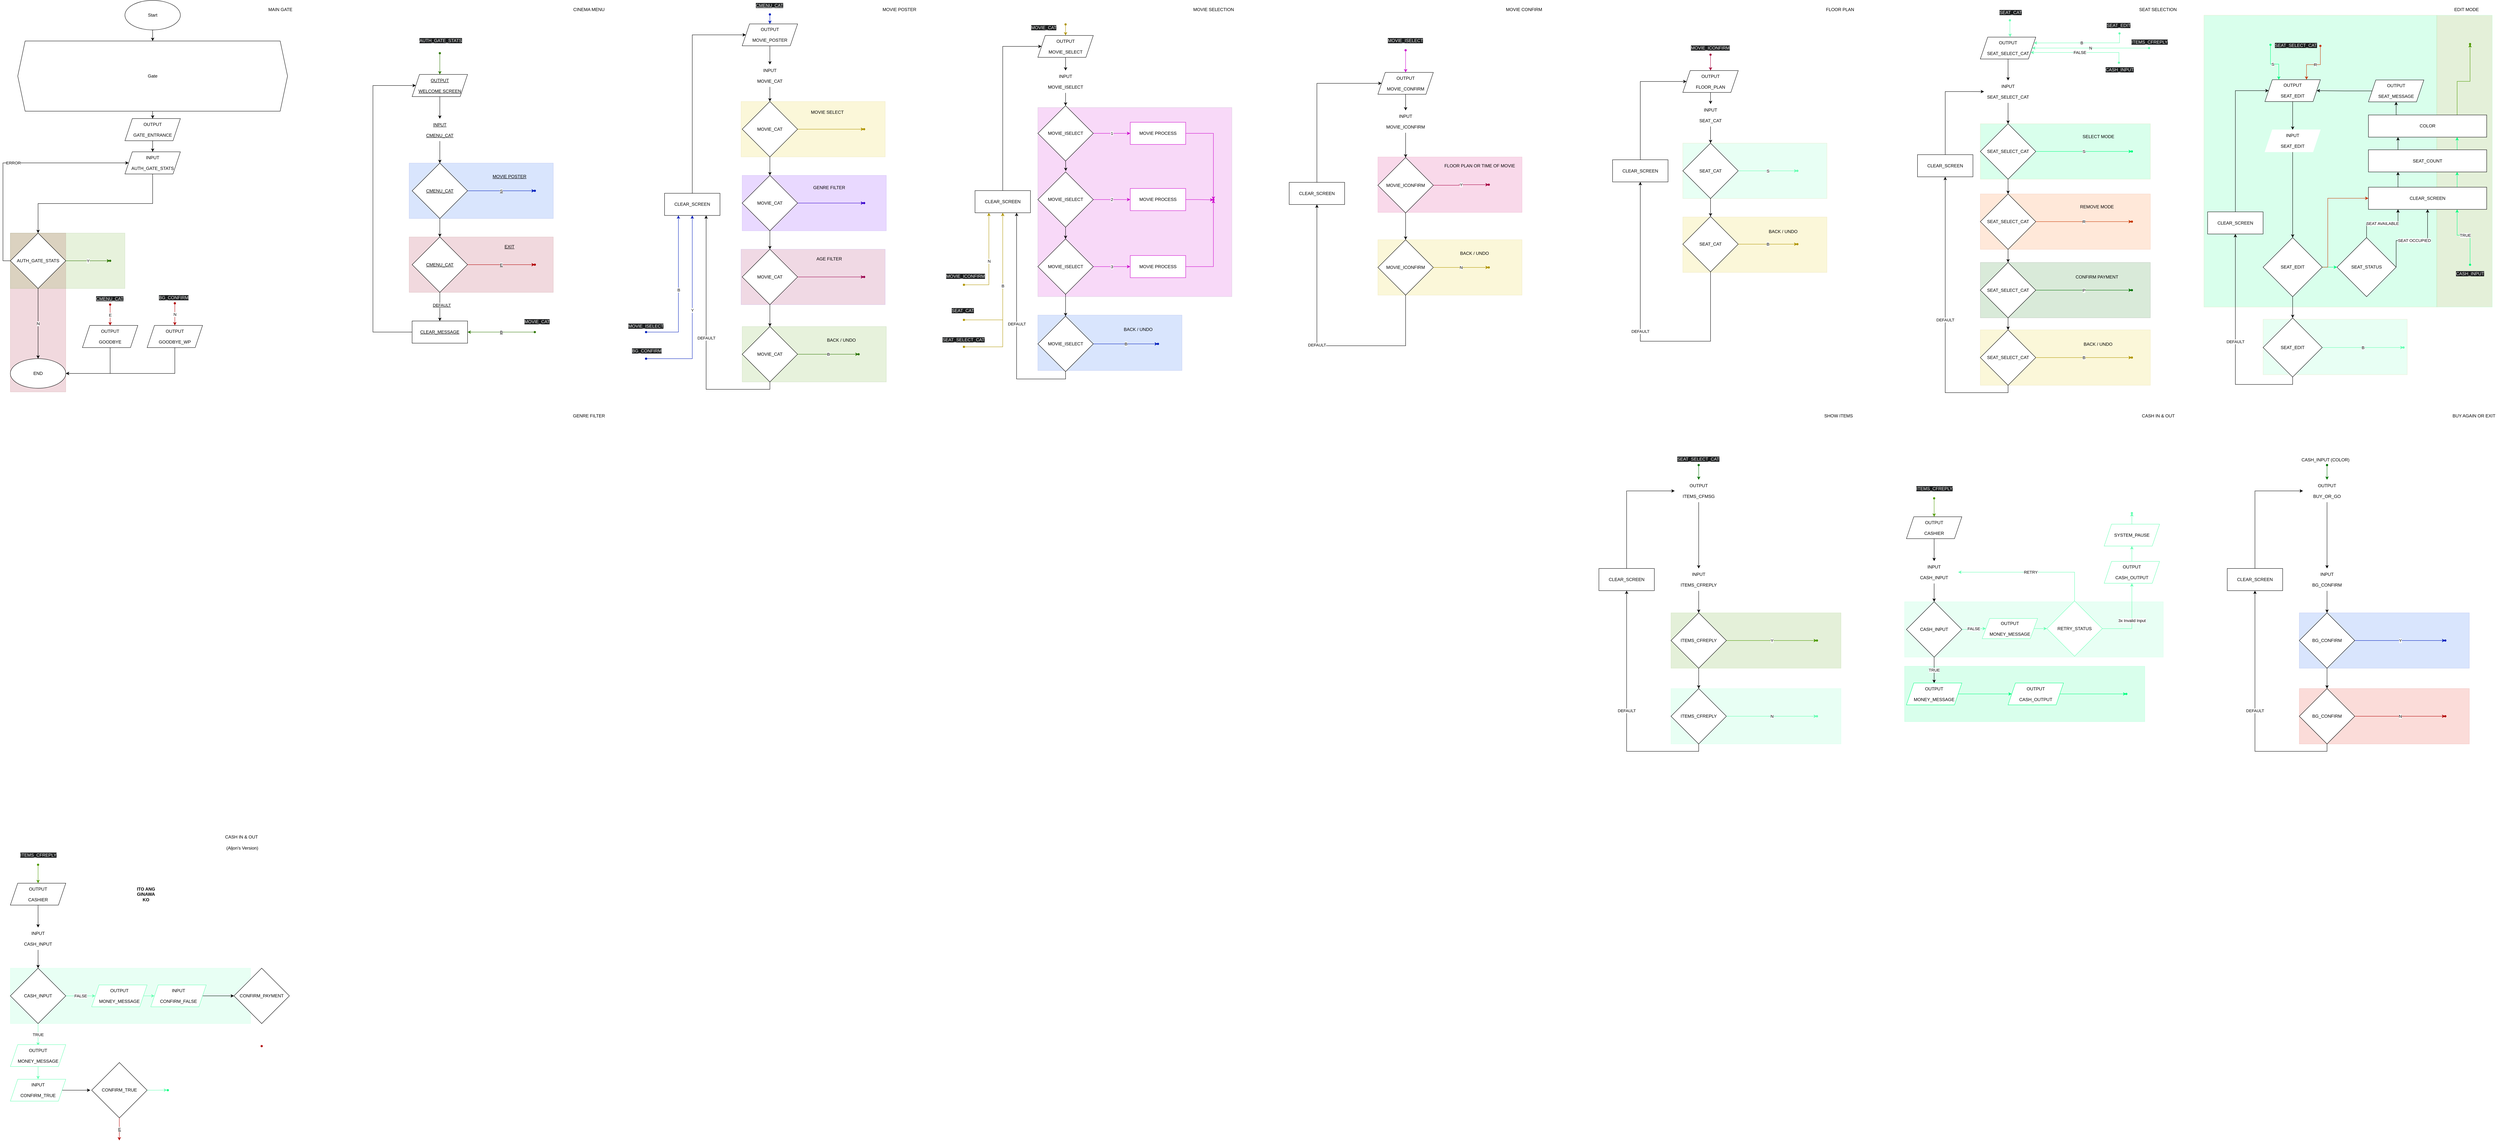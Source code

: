 <mxfile version="24.1.0" type="device">
  <diagram name="FLOWCHART" id="_SyIQTBnzG2JWo0JwZib">
    <mxGraphModel dx="5250" dy="4205" grid="1" gridSize="10" guides="1" tooltips="1" connect="1" arrows="1" fold="1" page="1" pageScale="1" pageWidth="850" pageHeight="1100" background="none" math="0" shadow="0">
      <root>
        <mxCell id="0" />
        <mxCell id="1" parent="0" />
        <mxCell id="jepS8LiPJiyBPYWLw1s4-115" value="" style="rounded=0;whiteSpace=wrap;html=1;fillColor=#99004D;fontColor=#ffffff;strokeColor=#3700CC;opacity=15;" vertex="1" parent="1">
          <mxGeometry x="2027" y="-406.25" width="390" height="150" as="geometry" />
        </mxCell>
        <mxCell id="jepS8LiPJiyBPYWLw1s4-51" value="" style="rounded=0;whiteSpace=wrap;html=1;fillColor=#4D9900;opacity=15;strokeColor=#00FF80;fontColor=#000000;movable=0;" vertex="1" parent="1">
          <mxGeometry x="6615" y="-1039.74" width="150" height="790" as="geometry" />
        </mxCell>
        <mxCell id="jepS8LiPJiyBPYWLw1s4-14" value="" style="rounded=0;whiteSpace=wrap;html=1;fillColor=#00FF80;opacity=15;strokeColor=#00FF80;fontColor=#000000;" vertex="1" parent="1">
          <mxGeometry x="5175" y="722.62" width="650" height="150" as="geometry" />
        </mxCell>
        <mxCell id="_7ieRwts1pLUNNnIRrpb-142" value="" style="rounded=0;whiteSpace=wrap;html=1;opacity=15;fillColor=#66FFB3;strokeColor=#66FFB3;" parent="1" vertex="1">
          <mxGeometry x="5175" y="548" width="700" height="150" as="geometry" />
        </mxCell>
        <mxCell id="_7ieRwts1pLUNNnIRrpb-119" value="" style="rounded=0;whiteSpace=wrap;html=1;opacity=15;fillColor=#4D9900;strokeColor=#4D9900;" parent="1" vertex="1">
          <mxGeometry x="4543" y="578" width="460" height="150" as="geometry" />
        </mxCell>
        <mxCell id="_7ieRwts1pLUNNnIRrpb-107" value="" style="rounded=0;whiteSpace=wrap;html=1;opacity=15;fillColor=#66FFB3;strokeColor=#66FFB3;" parent="1" vertex="1">
          <mxGeometry x="4543" y="783" width="460" height="150" as="geometry" />
        </mxCell>
        <mxCell id="_7ieRwts1pLUNNnIRrpb-30" value="" style="rounded=0;whiteSpace=wrap;html=1;fillColor=#66FFB3;opacity=15;strokeColor=#B09500;fontColor=#000000;movable=0;" parent="1" vertex="1">
          <mxGeometry x="6145" y="-216.74" width="390" height="150" as="geometry" />
        </mxCell>
        <mxCell id="5m1O86NGaFOG43O_L-Pf-7" value="" style="rounded=0;whiteSpace=wrap;html=1;fillColor=#00FF80;opacity=15;strokeColor=#B09500;fontColor=#000000;movable=0;" parent="1" vertex="1">
          <mxGeometry x="5985" y="-1039.74" width="630" height="790" as="geometry" />
        </mxCell>
        <mxCell id="fk4BfuyukFRPb7nqBHwW-318" value="" style="rounded=0;whiteSpace=wrap;html=1;fillColor=#66FFB3;opacity=15;strokeColor=#B09500;fontColor=#000000;" parent="1" vertex="1">
          <mxGeometry x="4575" y="-693.5" width="390" height="150" as="geometry" />
        </mxCell>
        <mxCell id="fk4BfuyukFRPb7nqBHwW-147" value="" style="rounded=0;whiteSpace=wrap;html=1;fillColor=#e3c800;opacity=15;strokeColor=#B09500;fontColor=#000000;" parent="1" vertex="1">
          <mxGeometry x="2027" y="-806.25" width="390" height="150" as="geometry" />
        </mxCell>
        <mxCell id="fk4BfuyukFRPb7nqBHwW-133" value="" style="rounded=0;whiteSpace=wrap;html=1;fillColor=#6a00ff;fontColor=#ffffff;strokeColor=#3700CC;opacity=15;" parent="1" vertex="1">
          <mxGeometry x="2030" y="-606.25" width="390" height="150" as="geometry" />
        </mxCell>
        <mxCell id="Ll0FbNr0BLSHcaz0i3VG-2" value="" style="rounded=0;whiteSpace=wrap;html=1;opacity=15;fillColor=#a20025;fontColor=#ffffff;strokeColor=#6F0000;" parent="1" vertex="1">
          <mxGeometry x="50" y="-450" width="150" height="430" as="geometry" />
        </mxCell>
        <mxCell id="4c7Zik1as252_9zJUMFA-1" value="" style="rounded=0;whiteSpace=wrap;html=1;fillColor=#60a917;fontColor=#ffffff;strokeColor=#2D7600;opacity=15;" parent="1" vertex="1">
          <mxGeometry x="50" y="-450" width="310" height="150" as="geometry" />
        </mxCell>
        <mxCell id="iaxnD8F6SxANwpRCkQcq-3" style="edgeStyle=orthogonalEdgeStyle;rounded=0;orthogonalLoop=1;jettySize=auto;html=1;exitX=0.5;exitY=1;exitDx=0;exitDy=0;entryX=0.5;entryY=0;entryDx=0;entryDy=0;" parent="1" source="Ll0FbNr0BLSHcaz0i3VG-1" target="Ll0FbNr0BLSHcaz0i3VG-3" edge="1">
          <mxGeometry relative="1" as="geometry" />
        </mxCell>
        <mxCell id="Ll0FbNr0BLSHcaz0i3VG-1" value="Start" style="ellipse;whiteSpace=wrap;html=1;" parent="1" vertex="1">
          <mxGeometry x="360" y="-1080" width="150" height="80" as="geometry" />
        </mxCell>
        <mxCell id="iaxnD8F6SxANwpRCkQcq-7" value="" style="edgeStyle=orthogonalEdgeStyle;rounded=0;orthogonalLoop=1;jettySize=auto;html=1;" parent="1" source="Ll0FbNr0BLSHcaz0i3VG-3" target="iaxnD8F6SxANwpRCkQcq-6" edge="1">
          <mxGeometry relative="1" as="geometry" />
        </mxCell>
        <mxCell id="Ll0FbNr0BLSHcaz0i3VG-3" value="Gate" style="shape=hexagon;perimeter=hexagonPerimeter2;whiteSpace=wrap;html=1;fixedSize=1;" parent="1" vertex="1">
          <mxGeometry x="70" y="-970" width="730" height="190" as="geometry" />
        </mxCell>
        <mxCell id="0tWUjPhN8xBiFnFYTwJi-20" style="edgeStyle=orthogonalEdgeStyle;rounded=0;orthogonalLoop=1;jettySize=auto;html=1;exitX=0.5;exitY=1;exitDx=0;exitDy=0;entryX=0.5;entryY=0;entryDx=0;entryDy=0;" parent="1" source="Ll0FbNr0BLSHcaz0i3VG-4" target="Ll0FbNr0BLSHcaz0i3VG-2" edge="1">
          <mxGeometry relative="1" as="geometry" />
        </mxCell>
        <mxCell id="Ll0FbNr0BLSHcaz0i3VG-4" value="INPUT&lt;div&gt;&lt;span style=&quot;background-color: initial;&quot;&gt;&lt;br&gt;&lt;/span&gt;&lt;/div&gt;&lt;div&gt;AUTH_GATE_STATS&lt;/div&gt;" style="shape=parallelogram;perimeter=parallelogramPerimeter;whiteSpace=wrap;html=1;fixedSize=1;" parent="1" vertex="1">
          <mxGeometry x="360" y="-670" width="150" height="60" as="geometry" />
        </mxCell>
        <mxCell id="iaxnD8F6SxANwpRCkQcq-5" value="END" style="ellipse;whiteSpace=wrap;html=1;" parent="1" vertex="1">
          <mxGeometry x="50" y="-110" width="150" height="80" as="geometry" />
        </mxCell>
        <mxCell id="iaxnD8F6SxANwpRCkQcq-8" value="" style="edgeStyle=orthogonalEdgeStyle;rounded=0;orthogonalLoop=1;jettySize=auto;html=1;" parent="1" source="iaxnD8F6SxANwpRCkQcq-6" target="Ll0FbNr0BLSHcaz0i3VG-4" edge="1">
          <mxGeometry relative="1" as="geometry" />
        </mxCell>
        <mxCell id="iaxnD8F6SxANwpRCkQcq-6" value="OUTPUT&lt;div&gt;&lt;span style=&quot;background-color: initial;&quot;&gt;&lt;br&gt;&lt;/span&gt;&lt;/div&gt;&lt;div&gt;GATE_ENTRANCE&lt;/div&gt;" style="shape=parallelogram;perimeter=parallelogramPerimeter;whiteSpace=wrap;html=1;fixedSize=1;" parent="1" vertex="1">
          <mxGeometry x="360" y="-760" width="150" height="60" as="geometry" />
        </mxCell>
        <mxCell id="0tWUjPhN8xBiFnFYTwJi-13" value="N" style="edgeStyle=orthogonalEdgeStyle;rounded=0;orthogonalLoop=1;jettySize=auto;html=1;exitX=0.5;exitY=1;exitDx=0;exitDy=0;entryX=0.5;entryY=0;entryDx=0;entryDy=0;" parent="1" source="iaxnD8F6SxANwpRCkQcq-9" target="iaxnD8F6SxANwpRCkQcq-5" edge="1">
          <mxGeometry relative="1" as="geometry">
            <mxPoint x="300.0" y="530" as="targetPoint" />
          </mxGeometry>
        </mxCell>
        <mxCell id="0tWUjPhN8xBiFnFYTwJi-19" value="ERROR" style="edgeStyle=orthogonalEdgeStyle;rounded=0;orthogonalLoop=1;jettySize=auto;html=1;exitX=0;exitY=0.5;exitDx=0;exitDy=0;entryX=0;entryY=0.5;entryDx=0;entryDy=0;" parent="1" source="iaxnD8F6SxANwpRCkQcq-9" target="Ll0FbNr0BLSHcaz0i3VG-4" edge="1">
          <mxGeometry x="-0.0" relative="1" as="geometry">
            <Array as="points">
              <mxPoint x="30" y="-375" />
              <mxPoint x="30" y="-640" />
            </Array>
            <mxPoint as="offset" />
          </mxGeometry>
        </mxCell>
        <mxCell id="iaxnD8F6SxANwpRCkQcq-9" value="AUTH_GATE_STATS" style="rhombus;whiteSpace=wrap;html=1;" parent="1" vertex="1">
          <mxGeometry x="50" y="-450" width="150" height="150" as="geometry" />
        </mxCell>
        <mxCell id="0tWUjPhN8xBiFnFYTwJi-15" value="" style="shape=waypoint;sketch=0;size=6;pointerEvents=1;points=[];fillColor=#60a917;resizable=0;rotatable=0;perimeter=centerPerimeter;snapToPoint=1;fontColor=#ffffff;strokeColor=#2D7600;" parent="1" vertex="1">
          <mxGeometry x="310" y="-385" width="20" height="20" as="geometry" />
        </mxCell>
        <mxCell id="fk4BfuyukFRPb7nqBHwW-46" value="MAIN GATE" style="text;html=1;align=center;verticalAlign=middle;resizable=0;points=[];autosize=1;strokeColor=none;fillColor=none;" parent="1" vertex="1">
          <mxGeometry x="735" y="-1070" width="90" height="30" as="geometry" />
        </mxCell>
        <mxCell id="fk4BfuyukFRPb7nqBHwW-47" value="CINEMA MENU" style="text;html=1;align=center;verticalAlign=middle;resizable=0;points=[];autosize=1;strokeColor=none;fillColor=none;" parent="1" vertex="1">
          <mxGeometry x="1560" y="-1070" width="110" height="30" as="geometry" />
        </mxCell>
        <mxCell id="fk4BfuyukFRPb7nqBHwW-68" value="E" style="edgeStyle=orthogonalEdgeStyle;rounded=0;orthogonalLoop=1;jettySize=auto;html=1;fillColor=#e51400;strokeColor=#B20000;" parent="1" source="fk4BfuyukFRPb7nqBHwW-65" target="fk4BfuyukFRPb7nqBHwW-66" edge="1">
          <mxGeometry relative="1" as="geometry" />
        </mxCell>
        <mxCell id="fk4BfuyukFRPb7nqBHwW-65" value="" style="shape=waypoint;sketch=0;size=6;pointerEvents=1;points=[];fillColor=#e51400;resizable=0;rotatable=0;perimeter=centerPerimeter;snapToPoint=1;fontColor=#ffffff;strokeColor=#B20000;" parent="1" vertex="1">
          <mxGeometry x="310" y="-266.5" width="20" height="20" as="geometry" />
        </mxCell>
        <mxCell id="fk4BfuyukFRPb7nqBHwW-67" style="edgeStyle=orthogonalEdgeStyle;rounded=0;orthogonalLoop=1;jettySize=auto;html=1;exitX=0.5;exitY=1;exitDx=0;exitDy=0;entryX=1;entryY=0.5;entryDx=0;entryDy=0;" parent="1" source="fk4BfuyukFRPb7nqBHwW-66" target="iaxnD8F6SxANwpRCkQcq-5" edge="1">
          <mxGeometry relative="1" as="geometry" />
        </mxCell>
        <mxCell id="fk4BfuyukFRPb7nqBHwW-66" value="OUTPUT&lt;div&gt;&lt;span style=&quot;background-color: initial;&quot;&gt;&lt;br&gt;&lt;/span&gt;&lt;/div&gt;&lt;div&gt;GOODBYE&lt;/div&gt;" style="shape=parallelogram;perimeter=parallelogramPerimeter;whiteSpace=wrap;html=1;fixedSize=1;" parent="1" vertex="1">
          <mxGeometry x="245" y="-200" width="150" height="60" as="geometry" />
        </mxCell>
        <mxCell id="fk4BfuyukFRPb7nqBHwW-89" value="MOVIE POSTER" style="text;html=1;align=center;verticalAlign=middle;resizable=0;points=[];autosize=1;strokeColor=none;fillColor=none;" parent="1" vertex="1">
          <mxGeometry x="2400" y="-1070" width="110" height="30" as="geometry" />
        </mxCell>
        <mxCell id="fk4BfuyukFRPb7nqBHwW-123" value="" style="rounded=0;whiteSpace=wrap;html=1;fillColor=#60a917;fontColor=#ffffff;strokeColor=#2D7600;opacity=15;" parent="1" vertex="1">
          <mxGeometry x="2030" y="-197" width="390" height="150" as="geometry" />
        </mxCell>
        <mxCell id="fk4BfuyukFRPb7nqBHwW-53" value="" style="edgeStyle=orthogonalEdgeStyle;rounded=0;orthogonalLoop=1;jettySize=auto;html=1;fillColor=#0050ef;strokeColor=#001DBC;" parent="1" source="fk4BfuyukFRPb7nqBHwW-48" target="fk4BfuyukFRPb7nqBHwW-52" edge="1">
          <mxGeometry relative="1" as="geometry" />
        </mxCell>
        <mxCell id="fk4BfuyukFRPb7nqBHwW-48" value="" style="shape=waypoint;sketch=0;size=6;pointerEvents=1;points=[];fillColor=#0050ef;resizable=0;rotatable=0;perimeter=centerPerimeter;snapToPoint=1;fontColor=#ffffff;strokeColor=#001DBC;" parent="1" vertex="1">
          <mxGeometry x="2095" y="-1052" width="20" height="20" as="geometry" />
        </mxCell>
        <mxCell id="fk4BfuyukFRPb7nqBHwW-74" style="edgeStyle=orthogonalEdgeStyle;rounded=0;orthogonalLoop=1;jettySize=auto;html=1;entryX=0.5;entryY=0;entryDx=0;entryDy=0;" parent="1" source="fk4BfuyukFRPb7nqBHwW-52" target="fk4BfuyukFRPb7nqBHwW-73" edge="1">
          <mxGeometry relative="1" as="geometry" />
        </mxCell>
        <mxCell id="fk4BfuyukFRPb7nqBHwW-52" value="OUTPUT&lt;div&gt;&lt;br&gt;&lt;/div&gt;&lt;div&gt;MOVIE_POSTER&lt;/div&gt;" style="shape=parallelogram;perimeter=parallelogramPerimeter;whiteSpace=wrap;html=1;fixedSize=1;" parent="1" vertex="1">
          <mxGeometry x="2030" y="-1016.25" width="150" height="59.25" as="geometry" />
        </mxCell>
        <mxCell id="fk4BfuyukFRPb7nqBHwW-79" style="edgeStyle=orthogonalEdgeStyle;rounded=0;orthogonalLoop=1;jettySize=auto;html=1;exitX=0.5;exitY=1;exitDx=0;exitDy=0;entryX=0.5;entryY=0;entryDx=0;entryDy=0;" parent="1" source="fk4BfuyukFRPb7nqBHwW-73" target="fk4BfuyukFRPb7nqBHwW-76" edge="1">
          <mxGeometry relative="1" as="geometry" />
        </mxCell>
        <mxCell id="fk4BfuyukFRPb7nqBHwW-73" value="INPUT&lt;div&gt;&lt;br&gt;&lt;/div&gt;&lt;div&gt;MOVIE_CAT&lt;/div&gt;" style="shape=parallelogram;perimeter=parallelogramPerimeter;whiteSpace=wrap;html=1;fixedSize=1;strokeColor=#FFFFFF;" parent="1" vertex="1">
          <mxGeometry x="2030" y="-906.25" width="150" height="60" as="geometry" />
        </mxCell>
        <mxCell id="fk4BfuyukFRPb7nqBHwW-80" style="edgeStyle=orthogonalEdgeStyle;rounded=0;orthogonalLoop=1;jettySize=auto;html=1;exitX=0.5;exitY=1;exitDx=0;exitDy=0;entryX=0.5;entryY=0;entryDx=0;entryDy=0;" parent="1" source="fk4BfuyukFRPb7nqBHwW-76" target="fk4BfuyukFRPb7nqBHwW-77" edge="1">
          <mxGeometry relative="1" as="geometry" />
        </mxCell>
        <mxCell id="fk4BfuyukFRPb7nqBHwW-86" style="edgeStyle=orthogonalEdgeStyle;rounded=0;orthogonalLoop=1;jettySize=auto;html=1;fillColor=#e3c800;strokeColor=#B09500;" parent="1" source="fk4BfuyukFRPb7nqBHwW-76" target="fk4BfuyukFRPb7nqBHwW-137" edge="1">
          <mxGeometry relative="1" as="geometry">
            <mxPoint x="2280" y="-731.25" as="targetPoint" />
          </mxGeometry>
        </mxCell>
        <mxCell id="fk4BfuyukFRPb7nqBHwW-76" value="MOVIE_CAT" style="rhombus;whiteSpace=wrap;html=1;" parent="1" vertex="1">
          <mxGeometry x="2030" y="-806.25" width="150" height="150" as="geometry" />
        </mxCell>
        <mxCell id="fk4BfuyukFRPb7nqBHwW-81" style="edgeStyle=orthogonalEdgeStyle;rounded=0;orthogonalLoop=1;jettySize=auto;html=1;exitX=0.5;exitY=1;exitDx=0;exitDy=0;entryX=0.5;entryY=0;entryDx=0;entryDy=0;" parent="1" source="fk4BfuyukFRPb7nqBHwW-77" target="fk4BfuyukFRPb7nqBHwW-78" edge="1">
          <mxGeometry relative="1" as="geometry" />
        </mxCell>
        <mxCell id="fk4BfuyukFRPb7nqBHwW-87" style="edgeStyle=orthogonalEdgeStyle;rounded=0;orthogonalLoop=1;jettySize=auto;html=1;exitX=1;exitY=0.5;exitDx=0;exitDy=0;fillColor=#6a00ff;strokeColor=#3700CC;" parent="1" source="fk4BfuyukFRPb7nqBHwW-77" edge="1" target="jepS8LiPJiyBPYWLw1s4-113">
          <mxGeometry relative="1" as="geometry">
            <mxPoint x="2270" y="-531" as="targetPoint" />
          </mxGeometry>
        </mxCell>
        <mxCell id="fk4BfuyukFRPb7nqBHwW-77" value="MOVIE_CAT" style="rhombus;whiteSpace=wrap;html=1;" parent="1" vertex="1">
          <mxGeometry x="2030" y="-606.25" width="150" height="150" as="geometry" />
        </mxCell>
        <mxCell id="fk4BfuyukFRPb7nqBHwW-88" style="edgeStyle=orthogonalEdgeStyle;rounded=0;orthogonalLoop=1;jettySize=auto;html=1;exitX=1;exitY=0.5;exitDx=0;exitDy=0;entryX=1.24;entryY=0.783;entryDx=0;entryDy=0;entryPerimeter=0;strokeColor=#99004D;" parent="1" source="fk4BfuyukFRPb7nqBHwW-78" edge="1" target="jepS8LiPJiyBPYWLw1s4-114">
          <mxGeometry relative="1" as="geometry">
            <mxPoint x="2280" y="-331.25" as="targetPoint" />
          </mxGeometry>
        </mxCell>
        <mxCell id="fk4BfuyukFRPb7nqBHwW-112" style="edgeStyle=orthogonalEdgeStyle;rounded=0;orthogonalLoop=1;jettySize=auto;html=1;exitX=0.5;exitY=1;exitDx=0;exitDy=0;entryX=0.5;entryY=0;entryDx=0;entryDy=0;" parent="1" source="fk4BfuyukFRPb7nqBHwW-78" target="fk4BfuyukFRPb7nqBHwW-111" edge="1">
          <mxGeometry relative="1" as="geometry" />
        </mxCell>
        <mxCell id="fk4BfuyukFRPb7nqBHwW-78" value="MOVIE_CAT" style="rhombus;whiteSpace=wrap;html=1;" parent="1" vertex="1">
          <mxGeometry x="2030" y="-406.25" width="150" height="150" as="geometry" />
        </mxCell>
        <mxCell id="fk4BfuyukFRPb7nqBHwW-113" value="DEFAULT" style="edgeStyle=orthogonalEdgeStyle;rounded=0;orthogonalLoop=1;jettySize=auto;html=1;exitX=0.5;exitY=1;exitDx=0;exitDy=0;entryX=0.75;entryY=1;entryDx=0;entryDy=0;" parent="1" source="fk4BfuyukFRPb7nqBHwW-111" target="fk4BfuyukFRPb7nqBHwW-114" edge="1">
          <mxGeometry relative="1" as="geometry">
            <mxPoint x="1890" y="-377" as="targetPoint" />
          </mxGeometry>
        </mxCell>
        <mxCell id="fk4BfuyukFRPb7nqBHwW-111" value="MOVIE_CAT" style="rhombus;whiteSpace=wrap;html=1;" parent="1" vertex="1">
          <mxGeometry x="2030" y="-197" width="150" height="150" as="geometry" />
        </mxCell>
        <mxCell id="fk4BfuyukFRPb7nqBHwW-115" style="edgeStyle=orthogonalEdgeStyle;rounded=0;orthogonalLoop=1;jettySize=auto;html=1;exitX=0.5;exitY=0;exitDx=0;exitDy=0;entryX=0;entryY=0.5;entryDx=0;entryDy=0;" parent="1" source="fk4BfuyukFRPb7nqBHwW-114" target="fk4BfuyukFRPb7nqBHwW-52" edge="1">
          <mxGeometry relative="1" as="geometry">
            <Array as="points">
              <mxPoint x="1895" y="-986.25" />
            </Array>
          </mxGeometry>
        </mxCell>
        <mxCell id="fk4BfuyukFRPb7nqBHwW-114" value="&lt;span style=&quot;font-weight: normal;&quot;&gt;CLEAR_SCREEN&lt;/span&gt;" style="rounded=0;whiteSpace=wrap;html=1;fontStyle=1" parent="1" vertex="1">
          <mxGeometry x="1820" y="-557.75" width="150" height="60" as="geometry" />
        </mxCell>
        <mxCell id="fk4BfuyukFRPb7nqBHwW-121" value="" style="shape=waypoint;sketch=0;size=6;pointerEvents=1;points=[];fillColor=#60a917;resizable=0;rotatable=0;perimeter=centerPerimeter;snapToPoint=1;fontColor=#ffffff;strokeColor=#2D7600;" parent="1" vertex="1">
          <mxGeometry x="2335" y="-132" width="20" height="20" as="geometry" />
        </mxCell>
        <mxCell id="fk4BfuyukFRPb7nqBHwW-122" value="B" style="edgeStyle=orthogonalEdgeStyle;rounded=0;orthogonalLoop=1;jettySize=auto;html=1;exitX=1;exitY=0.5;exitDx=0;exitDy=0;entryX=0.479;entryY=0.886;entryDx=0;entryDy=0;entryPerimeter=0;fillColor=#60a917;strokeColor=#2D7600;" parent="1" source="fk4BfuyukFRPb7nqBHwW-111" target="fk4BfuyukFRPb7nqBHwW-121" edge="1">
          <mxGeometry relative="1" as="geometry" />
        </mxCell>
        <mxCell id="fk4BfuyukFRPb7nqBHwW-128" value="BACK / UNDO" style="text;html=1;align=center;verticalAlign=middle;whiteSpace=wrap;rounded=0;" parent="1" vertex="1">
          <mxGeometry x="2180" y="-175" width="237" height="30" as="geometry" />
        </mxCell>
        <mxCell id="fk4BfuyukFRPb7nqBHwW-135" value="Y" style="edgeStyle=orthogonalEdgeStyle;rounded=0;orthogonalLoop=1;jettySize=auto;html=1;exitX=1;exitY=0.5;exitDx=0;exitDy=0;entryX=0.763;entryY=0.586;entryDx=0;entryDy=0;entryPerimeter=0;fillColor=#60a917;strokeColor=#2D7600;" parent="1" source="iaxnD8F6SxANwpRCkQcq-9" target="0tWUjPhN8xBiFnFYTwJi-15" edge="1">
          <mxGeometry relative="1" as="geometry" />
        </mxCell>
        <mxCell id="fk4BfuyukFRPb7nqBHwW-137" value="" style="shape=waypoint;sketch=0;size=6;pointerEvents=1;points=[];fillColor=#e3c800;resizable=0;rotatable=0;perimeter=centerPerimeter;snapToPoint=1;strokeColor=#B09500;fontColor=#000000;" parent="1" vertex="1">
          <mxGeometry x="2350" y="-741.25" width="20" height="20" as="geometry" />
        </mxCell>
        <mxCell id="fk4BfuyukFRPb7nqBHwW-139" value="GENRE FILTER" style="text;html=1;align=center;verticalAlign=middle;resizable=0;points=[];autosize=1;strokeColor=none;fillColor=none;" parent="1" vertex="1">
          <mxGeometry x="2210" y="-587.75" width="110" height="30" as="geometry" />
        </mxCell>
        <mxCell id="fk4BfuyukFRPb7nqBHwW-140" value="AGE FILTER" style="text;html=1;align=center;verticalAlign=middle;resizable=0;points=[];autosize=1;strokeColor=none;fillColor=none;" parent="1" vertex="1">
          <mxGeometry x="2220" y="-395" width="90" height="30" as="geometry" />
        </mxCell>
        <mxCell id="fk4BfuyukFRPb7nqBHwW-141" value="MOVIE SELECT" style="text;html=1;align=center;verticalAlign=middle;resizable=0;points=[];autosize=1;strokeColor=none;fillColor=none;" parent="1" vertex="1">
          <mxGeometry x="2205" y="-792" width="110" height="30" as="geometry" />
        </mxCell>
        <mxCell id="fk4BfuyukFRPb7nqBHwW-153" value="MOVIE SELECTION" style="text;html=1;align=center;verticalAlign=middle;resizable=0;points=[];autosize=1;strokeColor=none;fillColor=none;" parent="1" vertex="1">
          <mxGeometry x="3240" y="-1070" width="130" height="30" as="geometry" />
        </mxCell>
        <mxCell id="fk4BfuyukFRPb7nqBHwW-198" value="MOVIE CONFIRM" style="text;html=1;align=center;verticalAlign=middle;resizable=0;points=[];autosize=1;strokeColor=none;fillColor=none;" parent="1" vertex="1">
          <mxGeometry x="4085" y="-1070" width="120" height="30" as="geometry" />
        </mxCell>
        <mxCell id="fk4BfuyukFRPb7nqBHwW-50" value="" style="rounded=0;whiteSpace=wrap;html=1;fillColor=#a20025;fontColor=#ffffff;strokeColor=#6F0000;opacity=15;glass=0;fontStyle=4" parent="1" vertex="1">
          <mxGeometry x="1129" y="-439.5" width="390" height="150" as="geometry" />
        </mxCell>
        <mxCell id="fk4BfuyukFRPb7nqBHwW-49" value="" style="rounded=0;whiteSpace=wrap;html=1;fillColor=#0050ef;fontColor=#ffffff;strokeColor=#001DBC;opacity=15;fontStyle=4" parent="1" vertex="1">
          <mxGeometry x="1129" y="-639.5" width="390" height="150" as="geometry" />
        </mxCell>
        <mxCell id="fk4BfuyukFRPb7nqBHwW-31" style="edgeStyle=orthogonalEdgeStyle;rounded=0;orthogonalLoop=1;jettySize=auto;html=1;entryX=0.5;entryY=0;entryDx=0;entryDy=0;fillColor=#60a917;strokeColor=#2D7600;fontStyle=4" parent="1" source="crYka2N7SXxKaLOjOpeC-2" target="crYka2N7SXxKaLOjOpeC-4" edge="1">
          <mxGeometry relative="1" as="geometry" />
        </mxCell>
        <mxCell id="crYka2N7SXxKaLOjOpeC-2" value="" style="shape=waypoint;sketch=0;size=6;pointerEvents=1;points=[];fillColor=#60a917;resizable=0;rotatable=0;perimeter=centerPerimeter;snapToPoint=1;fontColor=#ffffff;strokeColor=#2D7600;fontStyle=4" parent="1" vertex="1">
          <mxGeometry x="1202" y="-947" width="20" height="20" as="geometry" />
        </mxCell>
        <mxCell id="fk4BfuyukFRPb7nqBHwW-21" style="edgeStyle=orthogonalEdgeStyle;rounded=0;orthogonalLoop=1;jettySize=auto;html=1;exitX=0.5;exitY=1;exitDx=0;exitDy=0;entryX=0.5;entryY=0;entryDx=0;entryDy=0;fontStyle=4" parent="1" source="crYka2N7SXxKaLOjOpeC-4" target="crYka2N7SXxKaLOjOpeC-6" edge="1">
          <mxGeometry relative="1" as="geometry" />
        </mxCell>
        <mxCell id="crYka2N7SXxKaLOjOpeC-4" value="OUTPUT&lt;div&gt;&lt;br&gt;&lt;/div&gt;&lt;div&gt;WELCOME SCREEN&lt;/div&gt;" style="shape=parallelogram;perimeter=parallelogramPerimeter;whiteSpace=wrap;html=1;fixedSize=1;fontStyle=4" parent="1" vertex="1">
          <mxGeometry x="1137" y="-879.5" width="150" height="60" as="geometry" />
        </mxCell>
        <mxCell id="fk4BfuyukFRPb7nqBHwW-4" value="" style="edgeStyle=orthogonalEdgeStyle;rounded=0;orthogonalLoop=1;jettySize=auto;html=1;fontStyle=4" parent="1" source="crYka2N7SXxKaLOjOpeC-6" target="crYka2N7SXxKaLOjOpeC-7" edge="1">
          <mxGeometry relative="1" as="geometry" />
        </mxCell>
        <mxCell id="crYka2N7SXxKaLOjOpeC-6" value="INPUT&lt;div&gt;&lt;br&gt;&lt;/div&gt;&lt;div&gt;CMENU_CAT&lt;/div&gt;" style="shape=parallelogram;perimeter=parallelogramPerimeter;whiteSpace=wrap;html=1;fixedSize=1;strokeColor=#FFFFFF;fontStyle=4" parent="1" vertex="1">
          <mxGeometry x="1137" y="-759.5" width="150" height="60" as="geometry" />
        </mxCell>
        <mxCell id="fk4BfuyukFRPb7nqBHwW-5" value="" style="edgeStyle=orthogonalEdgeStyle;rounded=0;orthogonalLoop=1;jettySize=auto;html=1;fontStyle=4" parent="1" source="crYka2N7SXxKaLOjOpeC-7" target="crYka2N7SXxKaLOjOpeC-8" edge="1">
          <mxGeometry relative="1" as="geometry" />
        </mxCell>
        <mxCell id="fk4BfuyukFRPb7nqBHwW-42" value="S" style="edgeStyle=orthogonalEdgeStyle;rounded=0;orthogonalLoop=1;jettySize=auto;html=1;fillColor=#0050ef;strokeColor=#001DBC;fontStyle=4" parent="1" source="crYka2N7SXxKaLOjOpeC-7" target="fk4BfuyukFRPb7nqBHwW-41" edge="1">
          <mxGeometry relative="1" as="geometry" />
        </mxCell>
        <mxCell id="crYka2N7SXxKaLOjOpeC-7" value="CMENU_CAT" style="rhombus;whiteSpace=wrap;html=1;fontStyle=4" parent="1" vertex="1">
          <mxGeometry x="1137" y="-639.5" width="150" height="150" as="geometry" />
        </mxCell>
        <mxCell id="fk4BfuyukFRPb7nqBHwW-6" value="" style="edgeStyle=orthogonalEdgeStyle;rounded=0;orthogonalLoop=1;jettySize=auto;html=1;entryX=0.5;entryY=0;entryDx=0;entryDy=0;fontStyle=4" parent="1" source="crYka2N7SXxKaLOjOpeC-8" target="fk4BfuyukFRPb7nqBHwW-237" edge="1">
          <mxGeometry relative="1" as="geometry">
            <mxPoint x="1212" y="-182" as="targetPoint" />
          </mxGeometry>
        </mxCell>
        <mxCell id="fk4BfuyukFRPb7nqBHwW-107" value="DEFAULT" style="edgeLabel;html=1;align=center;verticalAlign=middle;resizable=0;points=[];fontStyle=4" parent="fk4BfuyukFRPb7nqBHwW-6" vertex="1" connectable="0">
          <mxGeometry x="-0.128" y="5" relative="1" as="geometry">
            <mxPoint as="offset" />
          </mxGeometry>
        </mxCell>
        <mxCell id="fk4BfuyukFRPb7nqBHwW-45" value="E" style="edgeStyle=orthogonalEdgeStyle;rounded=0;orthogonalLoop=1;jettySize=auto;html=1;fillColor=#e51400;strokeColor=#B20000;fontStyle=4" parent="1" source="crYka2N7SXxKaLOjOpeC-8" target="fk4BfuyukFRPb7nqBHwW-43" edge="1">
          <mxGeometry relative="1" as="geometry" />
        </mxCell>
        <mxCell id="crYka2N7SXxKaLOjOpeC-8" value="CMENU_CAT" style="rhombus;whiteSpace=wrap;html=1;fontStyle=4" parent="1" vertex="1">
          <mxGeometry x="1137" y="-439.5" width="150" height="150" as="geometry" />
        </mxCell>
        <mxCell id="fk4BfuyukFRPb7nqBHwW-27" value="MOVIE POSTER" style="text;html=1;align=center;verticalAlign=middle;whiteSpace=wrap;rounded=0;fontStyle=4" parent="1" vertex="1">
          <mxGeometry x="1292" y="-618" width="217" height="30" as="geometry" />
        </mxCell>
        <mxCell id="fk4BfuyukFRPb7nqBHwW-29" value="EXIT" style="text;html=1;align=center;verticalAlign=middle;whiteSpace=wrap;rounded=0;fontStyle=4" parent="1" vertex="1">
          <mxGeometry x="1282" y="-428" width="237" height="30" as="geometry" />
        </mxCell>
        <mxCell id="fk4BfuyukFRPb7nqBHwW-41" value="" style="shape=waypoint;sketch=0;size=6;pointerEvents=1;points=[];fillColor=#0050ef;resizable=0;rotatable=0;perimeter=centerPerimeter;snapToPoint=1;fontColor=#ffffff;strokeColor=#001DBC;fontStyle=4" parent="1" vertex="1">
          <mxGeometry x="1459" y="-574.5" width="20" height="20" as="geometry" />
        </mxCell>
        <mxCell id="fk4BfuyukFRPb7nqBHwW-43" value="" style="shape=waypoint;sketch=0;size=6;pointerEvents=1;points=[];fillColor=#e51400;resizable=0;rotatable=0;perimeter=centerPerimeter;snapToPoint=1;fontColor=#ffffff;strokeColor=#B20000;fontStyle=4" parent="1" vertex="1">
          <mxGeometry x="1459" y="-374.5" width="20" height="20" as="geometry" />
        </mxCell>
        <mxCell id="fk4BfuyukFRPb7nqBHwW-238" value="" style="edgeStyle=orthogonalEdgeStyle;rounded=0;orthogonalLoop=1;jettySize=auto;html=1;entryX=0;entryY=0.5;entryDx=0;entryDy=0;exitX=0;exitY=0.5;exitDx=0;exitDy=0;fontStyle=4" parent="1" source="fk4BfuyukFRPb7nqBHwW-237" target="crYka2N7SXxKaLOjOpeC-4" edge="1">
          <mxGeometry relative="1" as="geometry">
            <Array as="points">
              <mxPoint x="1031" y="-182" />
              <mxPoint x="1031" y="-849" />
            </Array>
          </mxGeometry>
        </mxCell>
        <mxCell id="fk4BfuyukFRPb7nqBHwW-237" value="&lt;span style=&quot;font-weight: normal;&quot;&gt;CLEAR_MESSAGE&lt;/span&gt;" style="rounded=0;whiteSpace=wrap;html=1;fontStyle=5" parent="1" vertex="1">
          <mxGeometry x="1137" y="-212" width="150" height="60" as="geometry" />
        </mxCell>
        <mxCell id="fk4BfuyukFRPb7nqBHwW-242" value="B" style="edgeStyle=orthogonalEdgeStyle;rounded=0;orthogonalLoop=1;jettySize=auto;html=1;entryX=1;entryY=0.5;entryDx=0;entryDy=0;fillColor=#60a917;strokeColor=#2D7600;fontStyle=4" parent="1" source="fk4BfuyukFRPb7nqBHwW-241" target="fk4BfuyukFRPb7nqBHwW-237" edge="1">
          <mxGeometry relative="1" as="geometry">
            <mxPoint x="1287" y="-92.0" as="targetPoint" />
          </mxGeometry>
        </mxCell>
        <mxCell id="fk4BfuyukFRPb7nqBHwW-241" value="" style="shape=waypoint;sketch=0;size=6;pointerEvents=1;points=[];fillColor=#60a917;resizable=0;rotatable=0;perimeter=centerPerimeter;snapToPoint=1;fontColor=#ffffff;strokeColor=#2D7600;fontStyle=4" parent="1" vertex="1">
          <mxGeometry x="1459" y="-192" width="20" height="20" as="geometry" />
        </mxCell>
        <mxCell id="fk4BfuyukFRPb7nqBHwW-263" value="B" style="edgeStyle=orthogonalEdgeStyle;rounded=0;orthogonalLoop=1;jettySize=auto;html=1;entryX=0.25;entryY=1;entryDx=0;entryDy=0;exitX=0.633;exitY=0.933;exitDx=0;exitDy=0;exitPerimeter=0;fillColor=#0050ef;strokeColor=#001DBC;" parent="1" source="fk4BfuyukFRPb7nqBHwW-262" target="fk4BfuyukFRPb7nqBHwW-114" edge="1">
          <mxGeometry relative="1" as="geometry" />
        </mxCell>
        <mxCell id="fk4BfuyukFRPb7nqBHwW-262" value="" style="shape=waypoint;sketch=0;size=6;pointerEvents=1;points=[];fillColor=#0050ef;resizable=0;rotatable=0;perimeter=centerPerimeter;snapToPoint=1;fontColor=#ffffff;strokeColor=#001DBC;fontStyle=4" parent="1" vertex="1">
          <mxGeometry x="1760" y="-192" width="20" height="20" as="geometry" />
        </mxCell>
        <mxCell id="fk4BfuyukFRPb7nqBHwW-283" value="FLOOR PLAN" style="text;html=1;align=center;verticalAlign=middle;resizable=0;points=[];autosize=1;strokeColor=none;fillColor=none;" parent="1" vertex="1">
          <mxGeometry x="4950" y="-1070" width="100" height="30" as="geometry" />
        </mxCell>
        <mxCell id="fk4BfuyukFRPb7nqBHwW-303" value="" style="rounded=0;whiteSpace=wrap;html=1;fillColor=#e3c800;opacity=15;strokeColor=#B09500;fontColor=#000000;" parent="1" vertex="1">
          <mxGeometry x="4575" y="-493.5" width="390" height="150" as="geometry" />
        </mxCell>
        <mxCell id="fk4BfuyukFRPb7nqBHwW-287" style="edgeStyle=orthogonalEdgeStyle;rounded=0;orthogonalLoop=1;jettySize=auto;html=1;entryX=0.5;entryY=0;entryDx=0;entryDy=0;fillColor=#d80073;strokeColor=#A50040;" parent="1" source="fk4BfuyukFRPb7nqBHwW-281" target="fk4BfuyukFRPb7nqBHwW-282" edge="1">
          <mxGeometry relative="1" as="geometry" />
        </mxCell>
        <mxCell id="fk4BfuyukFRPb7nqBHwW-281" value="" style="shape=waypoint;sketch=0;size=6;pointerEvents=1;points=[];fillColor=#d80073;resizable=0;rotatable=0;perimeter=centerPerimeter;snapToPoint=1;fontColor=#ffffff;strokeColor=#A50040;" parent="1" vertex="1">
          <mxGeometry x="4640" y="-943" width="20" height="20" as="geometry" />
        </mxCell>
        <mxCell id="fk4BfuyukFRPb7nqBHwW-290" style="edgeStyle=orthogonalEdgeStyle;rounded=0;orthogonalLoop=1;jettySize=auto;html=1;exitX=0.5;exitY=1;exitDx=0;exitDy=0;entryX=0.5;entryY=0;entryDx=0;entryDy=0;" parent="1" source="fk4BfuyukFRPb7nqBHwW-282" target="fk4BfuyukFRPb7nqBHwW-289" edge="1">
          <mxGeometry relative="1" as="geometry" />
        </mxCell>
        <mxCell id="fk4BfuyukFRPb7nqBHwW-282" value="OUTPUT&lt;div&gt;&lt;br&gt;&lt;/div&gt;&lt;div&gt;FLOOR_PLAN&lt;/div&gt;" style="shape=parallelogram;perimeter=parallelogramPerimeter;whiteSpace=wrap;html=1;fixedSize=1;" parent="1" vertex="1">
          <mxGeometry x="4575" y="-890" width="150" height="59.25" as="geometry" />
        </mxCell>
        <mxCell id="fk4BfuyukFRPb7nqBHwW-299" style="edgeStyle=orthogonalEdgeStyle;rounded=0;orthogonalLoop=1;jettySize=auto;html=1;exitX=0.5;exitY=1;exitDx=0;exitDy=0;entryX=0.5;entryY=0;entryDx=0;entryDy=0;" parent="1" source="fk4BfuyukFRPb7nqBHwW-289" target="fk4BfuyukFRPb7nqBHwW-292" edge="1">
          <mxGeometry relative="1" as="geometry" />
        </mxCell>
        <mxCell id="fk4BfuyukFRPb7nqBHwW-289" value="INPUT&lt;div&gt;&lt;br&gt;&lt;/div&gt;&lt;div&gt;SEAT_CAT&lt;/div&gt;" style="shape=parallelogram;perimeter=parallelogramPerimeter;whiteSpace=wrap;html=1;fixedSize=1;strokeColor=#FFFFFF;" parent="1" vertex="1">
          <mxGeometry x="4575" y="-799.25" width="150" height="60" as="geometry" />
        </mxCell>
        <mxCell id="fk4BfuyukFRPb7nqBHwW-300" style="edgeStyle=orthogonalEdgeStyle;rounded=0;orthogonalLoop=1;jettySize=auto;html=1;exitX=0.5;exitY=1;exitDx=0;exitDy=0;" parent="1" source="fk4BfuyukFRPb7nqBHwW-292" target="fk4BfuyukFRPb7nqBHwW-295" edge="1">
          <mxGeometry relative="1" as="geometry" />
        </mxCell>
        <mxCell id="fk4BfuyukFRPb7nqBHwW-292" value="SEAT_CAT" style="rhombus;whiteSpace=wrap;html=1;" parent="1" vertex="1">
          <mxGeometry x="4575" y="-693.5" width="150" height="150" as="geometry" />
        </mxCell>
        <mxCell id="fk4BfuyukFRPb7nqBHwW-298" value="DEFAULT" style="edgeStyle=orthogonalEdgeStyle;rounded=0;orthogonalLoop=1;jettySize=auto;html=1;exitX=0.5;exitY=1;exitDx=0;exitDy=0;entryX=0.5;entryY=1;entryDx=0;entryDy=0;" parent="1" source="fk4BfuyukFRPb7nqBHwW-295" target="fk4BfuyukFRPb7nqBHwW-296" edge="1">
          <mxGeometry relative="1" as="geometry">
            <Array as="points">
              <mxPoint x="4650" y="-157.25" />
              <mxPoint x="4460" y="-157.25" />
            </Array>
          </mxGeometry>
        </mxCell>
        <mxCell id="fk4BfuyukFRPb7nqBHwW-295" value="SEAT_CAT" style="rhombus;whiteSpace=wrap;html=1;" parent="1" vertex="1">
          <mxGeometry x="4575" y="-495" width="150" height="150" as="geometry" />
        </mxCell>
        <mxCell id="fk4BfuyukFRPb7nqBHwW-306" style="edgeStyle=orthogonalEdgeStyle;rounded=0;orthogonalLoop=1;jettySize=auto;html=1;exitX=0.5;exitY=0;exitDx=0;exitDy=0;entryX=0;entryY=0.5;entryDx=0;entryDy=0;" parent="1" source="fk4BfuyukFRPb7nqBHwW-296" target="fk4BfuyukFRPb7nqBHwW-282" edge="1">
          <mxGeometry relative="1" as="geometry">
            <Array as="points">
              <mxPoint x="4460" y="-860.25" />
            </Array>
          </mxGeometry>
        </mxCell>
        <mxCell id="fk4BfuyukFRPb7nqBHwW-296" value="&lt;span style=&quot;font-weight: normal;&quot;&gt;CLEAR_SCREEN&lt;/span&gt;" style="rounded=0;whiteSpace=wrap;html=1;fontStyle=1" parent="1" vertex="1">
          <mxGeometry x="4385" y="-648.5" width="150" height="60" as="geometry" />
        </mxCell>
        <mxCell id="fk4BfuyukFRPb7nqBHwW-304" value="" style="shape=waypoint;sketch=0;size=6;pointerEvents=1;points=[];fillColor=#e3c800;resizable=0;rotatable=0;perimeter=centerPerimeter;snapToPoint=1;fontColor=#000000;strokeColor=#B09500;" parent="1" vertex="1">
          <mxGeometry x="4875" y="-430" width="20" height="20" as="geometry" />
        </mxCell>
        <mxCell id="fk4BfuyukFRPb7nqBHwW-305" value="B" style="edgeStyle=orthogonalEdgeStyle;rounded=0;orthogonalLoop=1;jettySize=auto;html=1;exitX=1;exitY=0.5;exitDx=0;exitDy=0;entryX=0.816;entryY=0.763;entryDx=0;entryDy=0;entryPerimeter=0;fillColor=#e3c800;strokeColor=#B09500;" parent="1" source="fk4BfuyukFRPb7nqBHwW-295" target="fk4BfuyukFRPb7nqBHwW-304" edge="1">
          <mxGeometry relative="1" as="geometry" />
        </mxCell>
        <mxCell id="fk4BfuyukFRPb7nqBHwW-308" value="" style="shape=waypoint;sketch=0;size=6;pointerEvents=1;points=[];fillColor=none;resizable=0;rotatable=0;perimeter=centerPerimeter;snapToPoint=1;strokeColor=#66FFB3;" parent="1" vertex="1">
          <mxGeometry x="4875" y="-628.5" width="20" height="20" as="geometry" />
        </mxCell>
        <mxCell id="fk4BfuyukFRPb7nqBHwW-309" value="S" style="edgeStyle=orthogonalEdgeStyle;rounded=0;orthogonalLoop=1;jettySize=auto;html=1;exitX=1;exitY=0.5;exitDx=0;exitDy=0;entryX=0.247;entryY=0.656;entryDx=0;entryDy=0;entryPerimeter=0;strokeColor=#66FFB3;" parent="1" source="fk4BfuyukFRPb7nqBHwW-292" target="fk4BfuyukFRPb7nqBHwW-308" edge="1">
          <mxGeometry relative="1" as="geometry" />
        </mxCell>
        <mxCell id="fk4BfuyukFRPb7nqBHwW-331" value="SEAT SELECTION" style="text;html=1;align=center;verticalAlign=middle;resizable=0;points=[];autosize=1;strokeColor=none;fillColor=none;" parent="1" vertex="1">
          <mxGeometry x="5795" y="-1070" width="130" height="30" as="geometry" />
        </mxCell>
        <mxCell id="fk4BfuyukFRPb7nqBHwW-366" value="BACK / UNDO" style="text;html=1;align=center;verticalAlign=middle;whiteSpace=wrap;rounded=0;" parent="1" vertex="1">
          <mxGeometry x="4728" y="-469.5" width="237" height="30" as="geometry" />
        </mxCell>
        <mxCell id="_7ieRwts1pLUNNnIRrpb-20" value="S" style="edgeStyle=orthogonalEdgeStyle;rounded=0;orthogonalLoop=1;jettySize=auto;html=1;strokeColor=#00FF80;entryX=0.25;entryY=0;entryDx=0;entryDy=0;movable=0;" parent="1" source="5m1O86NGaFOG43O_L-Pf-1" target="_7ieRwts1pLUNNnIRrpb-7" edge="1">
          <mxGeometry relative="1" as="geometry" />
        </mxCell>
        <mxCell id="5m1O86NGaFOG43O_L-Pf-1" value="" style="shape=waypoint;sketch=0;size=6;pointerEvents=1;points=[];fillColor=none;resizable=0;rotatable=0;perimeter=centerPerimeter;snapToPoint=1;strokeColor=#00FF80;movable=0;" parent="1" vertex="1">
          <mxGeometry x="6155" y="-969.74" width="20" height="20" as="geometry" />
        </mxCell>
        <mxCell id="5m1O86NGaFOG43O_L-Pf-2" value="EDIT MODE" style="text;html=1;align=center;verticalAlign=middle;resizable=0;points=[];autosize=1;strokeColor=none;fillColor=none;movable=0;" parent="1" vertex="1">
          <mxGeometry x="6650" y="-1070" width="90" height="30" as="geometry" />
        </mxCell>
        <mxCell id="_7ieRwts1pLUNNnIRrpb-21" value="R" style="edgeStyle=orthogonalEdgeStyle;rounded=0;orthogonalLoop=1;jettySize=auto;html=1;entryX=0.75;entryY=0;entryDx=0;entryDy=0;fillColor=#fa6800;strokeColor=#C73500;movable=0;" parent="1" source="5m1O86NGaFOG43O_L-Pf-3" target="_7ieRwts1pLUNNnIRrpb-7" edge="1">
          <mxGeometry relative="1" as="geometry" />
        </mxCell>
        <mxCell id="5m1O86NGaFOG43O_L-Pf-3" value="" style="shape=waypoint;sketch=0;size=6;pointerEvents=1;points=[];fillColor=#fa6800;resizable=0;rotatable=0;perimeter=centerPerimeter;snapToPoint=1;fontColor=#000000;strokeColor=#C73500;movable=0;" parent="1" vertex="1">
          <mxGeometry x="6290" y="-966.74" width="20" height="20" as="geometry" />
        </mxCell>
        <mxCell id="jepS8LiPJiyBPYWLw1s4-19" style="edgeStyle=orthogonalEdgeStyle;rounded=0;orthogonalLoop=1;jettySize=auto;html=1;exitX=0.75;exitY=0;exitDx=0;exitDy=0;entryX=0.75;entryY=1;entryDx=0;entryDy=0;strokeColor=#00FF80;movable=0;" edge="1" parent="1" source="5m1O86NGaFOG43O_L-Pf-4" target="_7ieRwts1pLUNNnIRrpb-90">
          <mxGeometry relative="1" as="geometry" />
        </mxCell>
        <mxCell id="jepS8LiPJiyBPYWLw1s4-34" style="edgeStyle=orthogonalEdgeStyle;rounded=0;orthogonalLoop=1;jettySize=auto;html=1;exitX=0.25;exitY=0;exitDx=0;exitDy=0;entryX=0.25;entryY=1;entryDx=0;entryDy=0;movable=0;" edge="1" parent="1" source="5m1O86NGaFOG43O_L-Pf-4" target="_7ieRwts1pLUNNnIRrpb-90">
          <mxGeometry relative="1" as="geometry" />
        </mxCell>
        <mxCell id="5m1O86NGaFOG43O_L-Pf-4" value="&lt;span style=&quot;font-weight: normal;&quot;&gt;CLEAR_SCREEN&lt;/span&gt;" style="rounded=0;whiteSpace=wrap;html=1;fontStyle=1;movable=0;" parent="1" vertex="1">
          <mxGeometry x="6430" y="-574.24" width="320" height="60" as="geometry" />
        </mxCell>
        <mxCell id="_7ieRwts1pLUNNnIRrpb-94" style="edgeStyle=orthogonalEdgeStyle;rounded=0;orthogonalLoop=1;jettySize=auto;html=1;exitX=0.25;exitY=0;exitDx=0;exitDy=0;entryX=0.5;entryY=1;entryDx=0;entryDy=0;movable=0;" parent="1" source="5m1O86NGaFOG43O_L-Pf-5" target="_7ieRwts1pLUNNnIRrpb-48" edge="1">
          <mxGeometry relative="1" as="geometry" />
        </mxCell>
        <mxCell id="jepS8LiPJiyBPYWLw1s4-35" style="edgeStyle=orthogonalEdgeStyle;rounded=0;orthogonalLoop=1;jettySize=auto;html=1;exitX=0.75;exitY=0;exitDx=0;exitDy=0;strokeColor=#4D9900;movable=0;" edge="1" parent="1" source="5m1O86NGaFOG43O_L-Pf-5" target="jepS8LiPJiyBPYWLw1s4-29">
          <mxGeometry relative="1" as="geometry" />
        </mxCell>
        <mxCell id="5m1O86NGaFOG43O_L-Pf-5" value="&lt;span style=&quot;font-weight: normal;&quot;&gt;COLOR&lt;/span&gt;" style="rounded=0;whiteSpace=wrap;html=1;fontStyle=1;movable=0;" parent="1" vertex="1">
          <mxGeometry x="6430" y="-769.74" width="320" height="60" as="geometry" />
        </mxCell>
        <mxCell id="_7ieRwts1pLUNNnIRrpb-31" style="edgeStyle=orthogonalEdgeStyle;rounded=0;orthogonalLoop=1;jettySize=auto;html=1;exitX=0.5;exitY=1;exitDx=0;exitDy=0;entryX=0.5;entryY=0;entryDx=0;entryDy=0;movable=0;" parent="1" source="_7ieRwts1pLUNNnIRrpb-4" target="_7ieRwts1pLUNNnIRrpb-5" edge="1">
          <mxGeometry relative="1" as="geometry" />
        </mxCell>
        <mxCell id="_7ieRwts1pLUNNnIRrpb-35" style="edgeStyle=orthogonalEdgeStyle;rounded=0;orthogonalLoop=1;jettySize=auto;html=1;exitX=1;exitY=0.5;exitDx=0;exitDy=0;entryX=0;entryY=0.5;entryDx=0;entryDy=0;strokeColor=#00FF80;movable=0;" parent="1" source="_7ieRwts1pLUNNnIRrpb-4" target="_7ieRwts1pLUNNnIRrpb-33" edge="1">
          <mxGeometry relative="1" as="geometry" />
        </mxCell>
        <mxCell id="_7ieRwts1pLUNNnIRrpb-37" style="edgeStyle=orthogonalEdgeStyle;rounded=0;orthogonalLoop=1;jettySize=auto;html=1;exitX=1;exitY=0.5;exitDx=0;exitDy=0;entryX=0;entryY=0.5;entryDx=0;entryDy=0;fillColor=#fa6800;strokeColor=#C73500;movable=0;" parent="1" source="_7ieRwts1pLUNNnIRrpb-4" target="5m1O86NGaFOG43O_L-Pf-4" edge="1">
          <mxGeometry relative="1" as="geometry">
            <Array as="points">
              <mxPoint x="6320" y="-358" />
              <mxPoint x="6320" y="-544" />
            </Array>
          </mxGeometry>
        </mxCell>
        <mxCell id="_7ieRwts1pLUNNnIRrpb-4" value="SEAT_EDIT" style="rhombus;whiteSpace=wrap;html=1;movable=0;" parent="1" vertex="1">
          <mxGeometry x="6145" y="-437.74" width="160" height="160" as="geometry" />
        </mxCell>
        <mxCell id="_7ieRwts1pLUNNnIRrpb-28" value="B" style="edgeStyle=orthogonalEdgeStyle;rounded=0;orthogonalLoop=1;jettySize=auto;html=1;strokeColor=#66FFB3;movable=0;" parent="1" source="_7ieRwts1pLUNNnIRrpb-5" target="_7ieRwts1pLUNNnIRrpb-27" edge="1">
          <mxGeometry relative="1" as="geometry">
            <mxPoint as="offset" />
          </mxGeometry>
        </mxCell>
        <mxCell id="_7ieRwts1pLUNNnIRrpb-32" value="DEFAULT" style="edgeStyle=orthogonalEdgeStyle;rounded=0;orthogonalLoop=1;jettySize=auto;html=1;exitX=0.5;exitY=1;exitDx=0;exitDy=0;entryX=0.5;entryY=1;entryDx=0;entryDy=0;movable=0;" parent="1" source="_7ieRwts1pLUNNnIRrpb-5" target="_7ieRwts1pLUNNnIRrpb-23" edge="1">
          <mxGeometry relative="1" as="geometry" />
        </mxCell>
        <mxCell id="_7ieRwts1pLUNNnIRrpb-5" value="SEAT_EDIT" style="rhombus;whiteSpace=wrap;html=1;movable=0;" parent="1" vertex="1">
          <mxGeometry x="6145" y="-220.24" width="160" height="160" as="geometry" />
        </mxCell>
        <mxCell id="_7ieRwts1pLUNNnIRrpb-19" style="edgeStyle=orthogonalEdgeStyle;rounded=0;orthogonalLoop=1;jettySize=auto;html=1;exitX=0.5;exitY=1;exitDx=0;exitDy=0;entryX=0.5;entryY=0;entryDx=0;entryDy=0;movable=0;" parent="1" source="_7ieRwts1pLUNNnIRrpb-7" target="_7ieRwts1pLUNNnIRrpb-8" edge="1">
          <mxGeometry relative="1" as="geometry" />
        </mxCell>
        <mxCell id="_7ieRwts1pLUNNnIRrpb-7" value="OUTPUT&lt;div&gt;&lt;br&gt;&lt;/div&gt;&lt;div&gt;SEAT_EDIT&lt;/div&gt;" style="shape=parallelogram;perimeter=parallelogramPerimeter;whiteSpace=wrap;html=1;fixedSize=1;movable=0;" parent="1" vertex="1">
          <mxGeometry x="6150" y="-865.24" width="150" height="59.25" as="geometry" />
        </mxCell>
        <mxCell id="_7ieRwts1pLUNNnIRrpb-22" style="edgeStyle=orthogonalEdgeStyle;rounded=0;orthogonalLoop=1;jettySize=auto;html=1;exitX=0.5;exitY=1;exitDx=0;exitDy=0;entryX=0.5;entryY=0;entryDx=0;entryDy=0;movable=0;" parent="1" source="_7ieRwts1pLUNNnIRrpb-8" target="_7ieRwts1pLUNNnIRrpb-4" edge="1">
          <mxGeometry relative="1" as="geometry" />
        </mxCell>
        <mxCell id="_7ieRwts1pLUNNnIRrpb-8" value="INPUT&lt;div&gt;&lt;br&gt;&lt;/div&gt;&lt;div&gt;SEAT_EDIT&lt;br&gt;&lt;/div&gt;" style="shape=parallelogram;perimeter=parallelogramPerimeter;whiteSpace=wrap;html=1;fixedSize=1;strokeColor=#FFFFFF;movable=0;" parent="1" vertex="1">
          <mxGeometry x="6150" y="-729.74" width="150" height="60" as="geometry" />
        </mxCell>
        <mxCell id="_7ieRwts1pLUNNnIRrpb-24" style="edgeStyle=orthogonalEdgeStyle;rounded=0;orthogonalLoop=1;jettySize=auto;html=1;exitX=0.5;exitY=0;exitDx=0;exitDy=0;entryX=0;entryY=0.5;entryDx=0;entryDy=0;movable=0;" parent="1" source="_7ieRwts1pLUNNnIRrpb-23" target="_7ieRwts1pLUNNnIRrpb-7" edge="1">
          <mxGeometry relative="1" as="geometry">
            <Array as="points">
              <mxPoint x="6070" y="-835.74" />
            </Array>
          </mxGeometry>
        </mxCell>
        <mxCell id="_7ieRwts1pLUNNnIRrpb-23" value="&lt;span style=&quot;font-weight: normal;&quot;&gt;CLEAR_SCREEN&lt;/span&gt;" style="rounded=0;whiteSpace=wrap;html=1;fontStyle=1;movable=0;" parent="1" vertex="1">
          <mxGeometry x="5995" y="-507.49" width="150" height="60" as="geometry" />
        </mxCell>
        <mxCell id="_7ieRwts1pLUNNnIRrpb-27" value="" style="shape=waypoint;sketch=0;size=6;pointerEvents=1;points=[];fillColor=none;resizable=0;rotatable=0;perimeter=centerPerimeter;snapToPoint=1;strokeColor=#66FFB3;movable=0;" parent="1" vertex="1">
          <mxGeometry x="6515" y="-150.24" width="20" height="20" as="geometry" />
        </mxCell>
        <mxCell id="_7ieRwts1pLUNNnIRrpb-43" value="SEAT AVAILABLE" style="edgeStyle=orthogonalEdgeStyle;rounded=0;orthogonalLoop=1;jettySize=auto;html=1;exitX=0.5;exitY=0;exitDx=0;exitDy=0;entryX=0.25;entryY=1;entryDx=0;entryDy=0;movable=0;" parent="1" source="_7ieRwts1pLUNNnIRrpb-33" target="5m1O86NGaFOG43O_L-Pf-4" edge="1">
          <mxGeometry relative="1" as="geometry" />
        </mxCell>
        <mxCell id="_7ieRwts1pLUNNnIRrpb-45" value="SEAT OCCUPIED" style="edgeStyle=orthogonalEdgeStyle;rounded=0;orthogonalLoop=1;jettySize=auto;html=1;exitX=1;exitY=0.5;exitDx=0;exitDy=0;entryX=0.5;entryY=1;entryDx=0;entryDy=0;movable=0;" parent="1" source="_7ieRwts1pLUNNnIRrpb-33" edge="1" target="5m1O86NGaFOG43O_L-Pf-4">
          <mxGeometry relative="1" as="geometry">
            <mxPoint x="6660" y="-513.49" as="targetPoint" />
            <Array as="points">
              <mxPoint x="6575" y="-429.74" />
              <mxPoint x="6575" y="-429.74" />
            </Array>
          </mxGeometry>
        </mxCell>
        <mxCell id="_7ieRwts1pLUNNnIRrpb-33" value="SEAT_STATUS" style="rhombus;whiteSpace=wrap;html=1;movable=0;" parent="1" vertex="1">
          <mxGeometry x="6345" y="-437.74" width="160" height="160" as="geometry" />
        </mxCell>
        <mxCell id="_7ieRwts1pLUNNnIRrpb-51" style="edgeStyle=orthogonalEdgeStyle;rounded=0;orthogonalLoop=1;jettySize=auto;html=1;exitX=0;exitY=0.5;exitDx=0;exitDy=0;entryX=1;entryY=0.5;entryDx=0;entryDy=0;movable=0;" parent="1" source="_7ieRwts1pLUNNnIRrpb-48" target="_7ieRwts1pLUNNnIRrpb-7" edge="1">
          <mxGeometry relative="1" as="geometry" />
        </mxCell>
        <mxCell id="_7ieRwts1pLUNNnIRrpb-48" value="OUTPUT&lt;div&gt;&lt;br&gt;&lt;/div&gt;&lt;div&gt;SEAT_MESSAGE&lt;/div&gt;" style="shape=parallelogram;perimeter=parallelogramPerimeter;whiteSpace=wrap;html=1;fixedSize=1;movable=0;" parent="1" vertex="1">
          <mxGeometry x="6430" y="-864.49" width="150" height="59.25" as="geometry" />
        </mxCell>
        <mxCell id="_7ieRwts1pLUNNnIRrpb-53" value="&lt;span style=&quot;color: rgb(240, 240, 240); font-family: Helvetica; font-size: 12px; font-style: normal; font-variant-ligatures: normal; font-variant-caps: normal; font-weight: 400; letter-spacing: normal; orphans: 2; text-align: center; text-indent: 0px; text-transform: none; widows: 2; word-spacing: 0px; -webkit-text-stroke-width: 0px; white-space: normal; background-color: rgb(27, 29, 30); text-decoration-thickness: initial; text-decoration-style: initial; text-decoration-color: initial; display: inline !important; float: none;&quot;&gt;MOVIE_ISELECT&lt;/span&gt;" style="text;whiteSpace=wrap;html=1;" parent="1" vertex="1">
          <mxGeometry x="1720" y="-212" width="100" height="25" as="geometry" />
        </mxCell>
        <mxCell id="_7ieRwts1pLUNNnIRrpb-54" value="&lt;span style=&quot;color: rgb(240, 240, 240); font-family: Helvetica; font-size: 12px; font-style: normal; font-variant-ligatures: normal; font-variant-caps: normal; font-weight: 400; letter-spacing: normal; orphans: 2; text-align: center; text-indent: 0px; text-transform: none; widows: 2; word-spacing: 0px; -webkit-text-stroke-width: 0px; white-space: normal; background-color: rgb(27, 29, 30); text-decoration-thickness: initial; text-decoration-style: initial; text-decoration-color: initial; display: inline !important; float: none;&quot;&gt;MOVIE_ICONFIRM&lt;/span&gt;" style="text;whiteSpace=wrap;html=1;" parent="1" vertex="1">
          <mxGeometry x="2580" y="-347" width="110" height="40" as="geometry" />
        </mxCell>
        <mxCell id="fk4BfuyukFRPb7nqBHwW-226" value="" style="rounded=0;whiteSpace=wrap;html=1;fillColor=#CC00CC;opacity=15;strokeColor=#314354;fontColor=#ffffff;movable=0;" parent="1" vertex="1">
          <mxGeometry x="2830" y="-790" width="525" height="512" as="geometry" />
        </mxCell>
        <mxCell id="fk4BfuyukFRPb7nqBHwW-221" value="" style="rounded=0;whiteSpace=wrap;html=1;fillColor=#0050ef;fontColor=#ffffff;strokeColor=#001DBC;opacity=15;" parent="1" vertex="1">
          <mxGeometry x="2830" y="-228" width="390" height="150" as="geometry" />
        </mxCell>
        <mxCell id="fk4BfuyukFRPb7nqBHwW-159" style="edgeStyle=orthogonalEdgeStyle;rounded=0;orthogonalLoop=1;jettySize=auto;html=1;entryX=0.5;entryY=0;entryDx=0;entryDy=0;fillColor=#e3c800;strokeColor=#B09500;" parent="1" source="fk4BfuyukFRPb7nqBHwW-151" target="fk4BfuyukFRPb7nqBHwW-157" edge="1">
          <mxGeometry relative="1" as="geometry" />
        </mxCell>
        <mxCell id="fk4BfuyukFRPb7nqBHwW-151" value="" style="shape=waypoint;sketch=0;size=6;pointerEvents=1;points=[];fillColor=#e3c800;resizable=0;rotatable=0;perimeter=centerPerimeter;snapToPoint=1;fontColor=#000000;strokeColor=#B09500;" parent="1" vertex="1">
          <mxGeometry x="2895" y="-1025" width="20" height="20" as="geometry" />
        </mxCell>
        <mxCell id="fk4BfuyukFRPb7nqBHwW-176" style="edgeStyle=orthogonalEdgeStyle;rounded=0;orthogonalLoop=1;jettySize=auto;html=1;exitX=0.5;exitY=1;exitDx=0;exitDy=0;" parent="1" source="fk4BfuyukFRPb7nqBHwW-154" edge="1">
          <mxGeometry relative="1" as="geometry">
            <mxPoint x="2905.545" y="-618" as="targetPoint" />
          </mxGeometry>
        </mxCell>
        <mxCell id="fk4BfuyukFRPb7nqBHwW-209" value="1" style="edgeStyle=orthogonalEdgeStyle;rounded=0;orthogonalLoop=1;jettySize=auto;html=1;exitX=1;exitY=0.5;exitDx=0;exitDy=0;entryX=0;entryY=0.5;entryDx=0;entryDy=0;strokeColor=#CC00CC;" parent="1" source="fk4BfuyukFRPb7nqBHwW-154" target="fk4BfuyukFRPb7nqBHwW-206" edge="1">
          <mxGeometry relative="1" as="geometry" />
        </mxCell>
        <mxCell id="fk4BfuyukFRPb7nqBHwW-154" value="MOVIE_ISELECT" style="rhombus;whiteSpace=wrap;html=1;" parent="1" vertex="1">
          <mxGeometry x="2830" y="-795" width="150" height="150" as="geometry" />
        </mxCell>
        <mxCell id="fk4BfuyukFRPb7nqBHwW-177" style="edgeStyle=orthogonalEdgeStyle;rounded=0;orthogonalLoop=1;jettySize=auto;html=1;exitX=0.5;exitY=1;exitDx=0;exitDy=0;entryX=0.5;entryY=0;entryDx=0;entryDy=0;" parent="1" source="fk4BfuyukFRPb7nqBHwW-155" target="fk4BfuyukFRPb7nqBHwW-156" edge="1">
          <mxGeometry relative="1" as="geometry" />
        </mxCell>
        <mxCell id="fk4BfuyukFRPb7nqBHwW-210" value="2" style="edgeStyle=orthogonalEdgeStyle;rounded=0;orthogonalLoop=1;jettySize=auto;html=1;exitX=1;exitY=0.5;exitDx=0;exitDy=0;entryX=0;entryY=0.5;entryDx=0;entryDy=0;strokeColor=#CC00CC;" parent="1" source="fk4BfuyukFRPb7nqBHwW-155" target="fk4BfuyukFRPb7nqBHwW-207" edge="1">
          <mxGeometry relative="1" as="geometry" />
        </mxCell>
        <mxCell id="fk4BfuyukFRPb7nqBHwW-155" value="MOVIE_ISELECT" style="rhombus;whiteSpace=wrap;html=1;" parent="1" vertex="1">
          <mxGeometry x="2830" y="-615.75" width="150" height="150" as="geometry" />
        </mxCell>
        <mxCell id="fk4BfuyukFRPb7nqBHwW-211" value="3" style="edgeStyle=orthogonalEdgeStyle;rounded=0;orthogonalLoop=1;jettySize=auto;html=1;exitX=1;exitY=0.5;exitDx=0;exitDy=0;entryX=0;entryY=0.5;entryDx=0;entryDy=0;strokeColor=#CC00CC;" parent="1" source="fk4BfuyukFRPb7nqBHwW-156" target="fk4BfuyukFRPb7nqBHwW-208" edge="1">
          <mxGeometry relative="1" as="geometry" />
        </mxCell>
        <mxCell id="fk4BfuyukFRPb7nqBHwW-217" style="edgeStyle=orthogonalEdgeStyle;rounded=0;orthogonalLoop=1;jettySize=auto;html=1;exitX=0.5;exitY=1;exitDx=0;exitDy=0;entryX=0.5;entryY=0;entryDx=0;entryDy=0;" parent="1" source="fk4BfuyukFRPb7nqBHwW-156" target="fk4BfuyukFRPb7nqBHwW-174" edge="1">
          <mxGeometry relative="1" as="geometry" />
        </mxCell>
        <mxCell id="fk4BfuyukFRPb7nqBHwW-156" value="MOVIE_ISELECT" style="rhombus;whiteSpace=wrap;html=1;" parent="1" vertex="1">
          <mxGeometry x="2830" y="-434.25" width="150" height="150" as="geometry" />
        </mxCell>
        <mxCell id="fk4BfuyukFRPb7nqBHwW-160" style="edgeStyle=orthogonalEdgeStyle;rounded=0;orthogonalLoop=1;jettySize=auto;html=1;exitX=0.5;exitY=1;exitDx=0;exitDy=0;entryX=0.5;entryY=0;entryDx=0;entryDy=0;" parent="1" source="fk4BfuyukFRPb7nqBHwW-157" target="fk4BfuyukFRPb7nqBHwW-158" edge="1">
          <mxGeometry relative="1" as="geometry" />
        </mxCell>
        <mxCell id="fk4BfuyukFRPb7nqBHwW-157" value="OUTPUT&lt;div&gt;&lt;br&gt;&lt;/div&gt;&lt;div&gt;MOVIE_SELECT&lt;/div&gt;" style="shape=parallelogram;perimeter=parallelogramPerimeter;whiteSpace=wrap;html=1;fixedSize=1;" parent="1" vertex="1">
          <mxGeometry x="2830" y="-985" width="150" height="59.25" as="geometry" />
        </mxCell>
        <mxCell id="fk4BfuyukFRPb7nqBHwW-172" style="edgeStyle=orthogonalEdgeStyle;rounded=0;orthogonalLoop=1;jettySize=auto;html=1;exitX=0.5;exitY=1;exitDx=0;exitDy=0;entryX=0.5;entryY=0;entryDx=0;entryDy=0;" parent="1" source="fk4BfuyukFRPb7nqBHwW-158" target="fk4BfuyukFRPb7nqBHwW-154" edge="1">
          <mxGeometry relative="1" as="geometry" />
        </mxCell>
        <mxCell id="fk4BfuyukFRPb7nqBHwW-158" value="INPUT&lt;div&gt;&lt;br&gt;&lt;/div&gt;&lt;div&gt;MOVIE_ISELECT&lt;/div&gt;" style="shape=parallelogram;perimeter=parallelogramPerimeter;whiteSpace=wrap;html=1;fixedSize=1;strokeColor=#FFFFFF;" parent="1" vertex="1">
          <mxGeometry x="2830" y="-890" width="150" height="60" as="geometry" />
        </mxCell>
        <mxCell id="fk4BfuyukFRPb7nqBHwW-204" value="DEFAULT" style="edgeStyle=orthogonalEdgeStyle;rounded=0;orthogonalLoop=1;jettySize=auto;html=1;exitX=0.5;exitY=1;exitDx=0;exitDy=0;entryX=0.75;entryY=1;entryDx=0;entryDy=0;" parent="1" source="fk4BfuyukFRPb7nqBHwW-174" target="fk4BfuyukFRPb7nqBHwW-175" edge="1">
          <mxGeometry relative="1" as="geometry" />
        </mxCell>
        <mxCell id="fk4BfuyukFRPb7nqBHwW-220" value="B" style="edgeStyle=orthogonalEdgeStyle;rounded=0;orthogonalLoop=1;jettySize=auto;html=1;exitX=1;exitY=0.5;exitDx=0;exitDy=0;fillColor=#0050ef;strokeColor=#001DBC;" parent="1" source="fk4BfuyukFRPb7nqBHwW-174" target="fk4BfuyukFRPb7nqBHwW-219" edge="1">
          <mxGeometry relative="1" as="geometry" />
        </mxCell>
        <mxCell id="fk4BfuyukFRPb7nqBHwW-174" value="MOVIE_ISELECT" style="rhombus;whiteSpace=wrap;html=1;" parent="1" vertex="1">
          <mxGeometry x="2830" y="-225" width="150" height="150" as="geometry" />
        </mxCell>
        <mxCell id="fk4BfuyukFRPb7nqBHwW-205" style="edgeStyle=orthogonalEdgeStyle;rounded=0;orthogonalLoop=1;jettySize=auto;html=1;exitX=0.5;exitY=0;exitDx=0;exitDy=0;entryX=0;entryY=0.5;entryDx=0;entryDy=0;" parent="1" source="fk4BfuyukFRPb7nqBHwW-175" target="fk4BfuyukFRPb7nqBHwW-157" edge="1">
          <mxGeometry relative="1" as="geometry">
            <Array as="points">
              <mxPoint x="2735" y="-955" />
            </Array>
          </mxGeometry>
        </mxCell>
        <mxCell id="fk4BfuyukFRPb7nqBHwW-175" value="&lt;span style=&quot;font-weight: normal;&quot;&gt;CLEAR_SCREEN&lt;/span&gt;" style="rounded=0;whiteSpace=wrap;html=1;fontStyle=1" parent="1" vertex="1">
          <mxGeometry x="2660" y="-565" width="150" height="60" as="geometry" />
        </mxCell>
        <mxCell id="fk4BfuyukFRPb7nqBHwW-206" value="&lt;span style=&quot;font-weight: normal;&quot;&gt;MOVIE PROCESS&lt;/span&gt;" style="rounded=0;whiteSpace=wrap;html=1;fontStyle=1;strokeColor=#CC00CC;" parent="1" vertex="1">
          <mxGeometry x="3080" y="-750" width="150" height="60" as="geometry" />
        </mxCell>
        <mxCell id="fk4BfuyukFRPb7nqBHwW-207" value="&lt;span style=&quot;font-weight: normal;&quot;&gt;MOVIE PROCESS&lt;/span&gt;" style="rounded=0;whiteSpace=wrap;html=1;fontStyle=1;strokeColor=#CC00CC;" parent="1" vertex="1">
          <mxGeometry x="3080" y="-570.75" width="150" height="60" as="geometry" />
        </mxCell>
        <mxCell id="fk4BfuyukFRPb7nqBHwW-208" value="&lt;span style=&quot;font-weight: normal;&quot;&gt;MOVIE PROCESS&lt;/span&gt;" style="rounded=0;whiteSpace=wrap;html=1;fontStyle=1;strokeColor=#CC00CC;" parent="1" vertex="1">
          <mxGeometry x="3080" y="-389.25" width="150" height="60" as="geometry" />
        </mxCell>
        <mxCell id="fk4BfuyukFRPb7nqBHwW-212" value="" style="shape=waypoint;sketch=0;size=6;pointerEvents=1;points=[];fillColor=none;resizable=0;rotatable=0;perimeter=centerPerimeter;snapToPoint=1;strokeColor=#CC00CC;" parent="1" vertex="1">
          <mxGeometry x="3295" y="-550" width="20" height="20" as="geometry" />
        </mxCell>
        <mxCell id="fk4BfuyukFRPb7nqBHwW-213" style="edgeStyle=orthogonalEdgeStyle;rounded=0;orthogonalLoop=1;jettySize=auto;html=1;exitX=1;exitY=0.5;exitDx=0;exitDy=0;entryX=1.104;entryY=0.511;entryDx=0;entryDy=0;entryPerimeter=0;strokeColor=#CC00CC;" parent="1" source="fk4BfuyukFRPb7nqBHwW-206" target="fk4BfuyukFRPb7nqBHwW-212" edge="1">
          <mxGeometry relative="1" as="geometry" />
        </mxCell>
        <mxCell id="fk4BfuyukFRPb7nqBHwW-215" style="edgeStyle=orthogonalEdgeStyle;rounded=0;orthogonalLoop=1;jettySize=auto;html=1;exitX=1;exitY=0.5;exitDx=0;exitDy=0;entryX=0.612;entryY=1.064;entryDx=0;entryDy=0;entryPerimeter=0;strokeColor=#CC00CC;" parent="1" source="fk4BfuyukFRPb7nqBHwW-208" target="fk4BfuyukFRPb7nqBHwW-212" edge="1">
          <mxGeometry relative="1" as="geometry" />
        </mxCell>
        <mxCell id="fk4BfuyukFRPb7nqBHwW-216" style="edgeStyle=orthogonalEdgeStyle;rounded=0;orthogonalLoop=1;jettySize=auto;html=1;exitX=1;exitY=0.5;exitDx=0;exitDy=0;entryX=-0.004;entryY=0.449;entryDx=0;entryDy=0;entryPerimeter=0;strokeColor=#CC00CC;" parent="1" source="fk4BfuyukFRPb7nqBHwW-207" target="fk4BfuyukFRPb7nqBHwW-212" edge="1">
          <mxGeometry relative="1" as="geometry" />
        </mxCell>
        <mxCell id="fk4BfuyukFRPb7nqBHwW-219" value="" style="shape=waypoint;sketch=0;size=6;pointerEvents=1;points=[];fillColor=#0050ef;resizable=0;rotatable=0;perimeter=centerPerimeter;snapToPoint=1;fontColor=#ffffff;strokeColor=#001DBC;" parent="1" vertex="1">
          <mxGeometry x="3145" y="-160" width="20" height="20" as="geometry" />
        </mxCell>
        <mxCell id="fk4BfuyukFRPb7nqBHwW-222" value="BACK / UNDO" style="text;html=1;align=center;verticalAlign=middle;whiteSpace=wrap;rounded=0;" parent="1" vertex="1">
          <mxGeometry x="2983" y="-204" width="237" height="30" as="geometry" />
        </mxCell>
        <mxCell id="fk4BfuyukFRPb7nqBHwW-279" value="N" style="edgeStyle=orthogonalEdgeStyle;rounded=0;orthogonalLoop=1;jettySize=auto;html=1;entryX=0.25;entryY=1;entryDx=0;entryDy=0;fillColor=#e3c800;strokeColor=#B09500;" parent="1" source="fk4BfuyukFRPb7nqBHwW-278" target="fk4BfuyukFRPb7nqBHwW-175" edge="1">
          <mxGeometry relative="1" as="geometry">
            <Array as="points">
              <mxPoint x="2698" y="-310" />
            </Array>
          </mxGeometry>
        </mxCell>
        <mxCell id="_7ieRwts1pLUNNnIRrpb-60" style="edgeStyle=orthogonalEdgeStyle;rounded=0;orthogonalLoop=1;jettySize=auto;html=1;entryX=0.5;entryY=1;entryDx=0;entryDy=0;fillColor=#e3c800;strokeColor=#B09500;" parent="1" source="_7ieRwts1pLUNNnIRrpb-58" target="fk4BfuyukFRPb7nqBHwW-175" edge="1">
          <mxGeometry relative="1" as="geometry" />
        </mxCell>
        <mxCell id="fk4BfuyukFRPb7nqBHwW-278" value="" style="shape=waypoint;sketch=0;size=6;pointerEvents=1;points=[];fillColor=#e3c800;resizable=0;rotatable=0;perimeter=centerPerimeter;snapToPoint=1;fontColor=#000000;strokeColor=#B09500;" parent="1" vertex="1">
          <mxGeometry x="2620" y="-320" width="20" height="20" as="geometry" />
        </mxCell>
        <mxCell id="fk4BfuyukFRPb7nqBHwW-302" value="B" style="edgeStyle=orthogonalEdgeStyle;rounded=0;orthogonalLoop=1;jettySize=auto;html=1;entryX=0.5;entryY=1;entryDx=0;entryDy=0;fillColor=#e3c800;strokeColor=#B09500;" parent="1" source="fk4BfuyukFRPb7nqBHwW-301" target="fk4BfuyukFRPb7nqBHwW-175" edge="1">
          <mxGeometry relative="1" as="geometry">
            <Array as="points">
              <mxPoint x="2735" y="-215" />
            </Array>
          </mxGeometry>
        </mxCell>
        <mxCell id="fk4BfuyukFRPb7nqBHwW-301" value="" style="shape=waypoint;sketch=0;size=6;pointerEvents=1;points=[];fillColor=#e3c800;resizable=0;rotatable=0;perimeter=centerPerimeter;snapToPoint=1;fontColor=#000000;strokeColor=#B09500;" parent="1" vertex="1">
          <mxGeometry x="2620" y="-225" width="20" height="20" as="geometry" />
        </mxCell>
        <mxCell id="_7ieRwts1pLUNNnIRrpb-56" value="&lt;span style=&quot;color: rgb(240, 240, 240); font-family: Helvetica; font-size: 12px; font-style: normal; font-variant-ligatures: normal; font-variant-caps: normal; font-weight: 400; letter-spacing: normal; orphans: 2; text-align: center; text-indent: 0px; text-transform: none; widows: 2; word-spacing: 0px; -webkit-text-stroke-width: 0px; white-space: normal; background-color: rgb(27, 29, 30); text-decoration-thickness: initial; text-decoration-style: initial; text-decoration-color: initial; display: inline !important; float: none;&quot;&gt;SEAT_CAT&lt;/span&gt;" style="text;whiteSpace=wrap;html=1;" parent="1" vertex="1">
          <mxGeometry x="2595" y="-254.5" width="70" height="30" as="geometry" />
        </mxCell>
        <mxCell id="_7ieRwts1pLUNNnIRrpb-58" value="" style="shape=waypoint;sketch=0;size=6;pointerEvents=1;points=[];fillColor=#e3c800;resizable=0;rotatable=0;perimeter=centerPerimeter;snapToPoint=1;fontColor=#000000;strokeColor=#B09500;" parent="1" vertex="1">
          <mxGeometry x="2620" y="-152" width="20" height="20" as="geometry" />
        </mxCell>
        <mxCell id="_7ieRwts1pLUNNnIRrpb-61" value="&lt;span style=&quot;color: rgb(240, 240, 240); font-family: Helvetica; font-size: 12px; font-style: normal; font-variant-ligatures: normal; font-variant-caps: normal; font-weight: 400; letter-spacing: normal; orphans: 2; text-align: center; text-indent: 0px; text-transform: none; widows: 2; word-spacing: 0px; -webkit-text-stroke-width: 0px; white-space: normal; background-color: rgb(27, 29, 30); text-decoration-thickness: initial; text-decoration-style: initial; text-decoration-color: initial; display: inline !important; float: none;&quot;&gt;SEAT_SELECT_CAT&lt;/span&gt;" style="text;whiteSpace=wrap;html=1;" parent="1" vertex="1">
          <mxGeometry x="2570" y="-175" width="120" height="25" as="geometry" />
        </mxCell>
        <mxCell id="_7ieRwts1pLUNNnIRrpb-66" value="&lt;span style=&quot;color: rgb(240, 240, 240); font-family: Helvetica; font-size: 12px; font-style: normal; font-variant-ligatures: normal; font-variant-caps: normal; font-weight: 400; letter-spacing: normal; orphans: 2; text-align: center; text-indent: 0px; text-transform: none; widows: 2; word-spacing: 0px; -webkit-text-stroke-width: 0px; white-space: normal; background-color: rgb(27, 29, 30); text-decoration-thickness: initial; text-decoration-style: initial; text-decoration-color: initial; display: inline !important; float: none;&quot;&gt;SEAT_SELECT_CAT&lt;/span&gt;" style="text;whiteSpace=wrap;html=1;movable=0;" parent="1" vertex="1">
          <mxGeometry x="6175" y="-971.74" width="120" height="30" as="geometry" />
        </mxCell>
        <mxCell id="_7ieRwts1pLUNNnIRrpb-68" value="&lt;span style=&quot;color: rgb(240, 240, 240); font-family: Helvetica; font-size: 12px; font-style: normal; font-variant-ligatures: normal; font-variant-caps: normal; font-weight: 400; letter-spacing: normal; orphans: 2; text-align: center; text-indent: 0px; text-transform: none; widows: 2; word-spacing: 0px; -webkit-text-stroke-width: 0px; white-space: normal; background-color: rgb(27, 29, 30); text-decoration-thickness: initial; text-decoration-style: initial; text-decoration-color: initial; display: inline !important; float: none;&quot;&gt;MOVIE_ICONFIRM&lt;/span&gt;" style="text;whiteSpace=wrap;html=1;" parent="1" vertex="1">
          <mxGeometry x="4595" y="-964.94" width="110" height="20" as="geometry" />
        </mxCell>
        <mxCell id="_7ieRwts1pLUNNnIRrpb-69" value="&lt;span style=&quot;color: rgb(240, 240, 240); font-family: Helvetica; font-size: 12px; font-style: normal; font-variant-ligatures: normal; font-variant-caps: normal; font-weight: 400; letter-spacing: normal; orphans: 2; text-align: center; text-indent: 0px; text-transform: none; widows: 2; word-spacing: 0px; -webkit-text-stroke-width: 0px; white-space: normal; background-color: rgb(27, 29, 30); text-decoration-thickness: initial; text-decoration-style: initial; text-decoration-color: initial; display: inline !important; float: none;&quot;&gt;MOVIE_CAT&lt;/span&gt;" style="text;whiteSpace=wrap;html=1;" parent="1" vertex="1">
          <mxGeometry x="2810" y="-1020" width="80" height="40" as="geometry" />
        </mxCell>
        <mxCell id="_7ieRwts1pLUNNnIRrpb-70" value="&lt;span style=&quot;color: rgb(240, 240, 240); font-family: Helvetica; font-size: 12px; font-style: normal; font-variant-ligatures: normal; font-variant-caps: normal; font-weight: 400; letter-spacing: normal; orphans: 2; text-align: center; text-indent: 0px; text-transform: none; widows: 2; word-spacing: 0px; -webkit-text-stroke-width: 0px; white-space: normal; background-color: rgb(27, 29, 30); text-decoration: underline; display: inline !important; float: none;&quot;&gt;CMENU_CAT&lt;/span&gt;" style="text;whiteSpace=wrap;html=1;" parent="1" vertex="1">
          <mxGeometry x="2065" y="-1080" width="80" height="30" as="geometry" />
        </mxCell>
        <mxCell id="_7ieRwts1pLUNNnIRrpb-71" value="&lt;span style=&quot;color: rgb(240, 240, 240); font-family: Helvetica; font-size: 12px; font-style: normal; font-variant-ligatures: normal; font-variant-caps: normal; font-weight: 400; letter-spacing: normal; orphans: 2; text-align: center; text-indent: 0px; text-transform: none; widows: 2; word-spacing: 0px; -webkit-text-stroke-width: 0px; white-space: normal; background-color: rgb(27, 29, 30); text-decoration-thickness: initial; text-decoration-style: initial; text-decoration-color: initial; display: inline !important; float: none;&quot;&gt;MOVIE_CAT&lt;/span&gt;" style="text;whiteSpace=wrap;html=1;" parent="1" vertex="1">
          <mxGeometry x="1439" y="-224.5" width="80" height="40" as="geometry" />
        </mxCell>
        <mxCell id="_7ieRwts1pLUNNnIRrpb-72" value="&lt;span style=&quot;color: rgb(240, 240, 240); font-family: Helvetica; font-size: 12px; font-style: normal; font-variant-ligatures: normal; font-variant-caps: normal; font-weight: 400; letter-spacing: normal; orphans: 2; text-align: center; text-indent: 0px; text-transform: none; widows: 2; word-spacing: 0px; -webkit-text-stroke-width: 0px; white-space: normal; background-color: rgb(27, 29, 30); text-decoration-thickness: initial; text-decoration-style: initial; text-decoration-color: initial; display: inline !important; float: none;&quot;&gt;AUTH_GATE_STATS&lt;/span&gt;" style="text;whiteSpace=wrap;html=1;" parent="1" vertex="1">
          <mxGeometry x="1155" y="-984.56" width="120" height="30" as="geometry" />
        </mxCell>
        <mxCell id="_7ieRwts1pLUNNnIRrpb-73" value="&lt;span style=&quot;color: rgb(240, 240, 240); font-family: Helvetica; font-size: 12px; font-style: normal; font-variant-ligatures: normal; font-variant-caps: normal; font-weight: 400; letter-spacing: normal; orphans: 2; text-align: center; text-indent: 0px; text-transform: none; widows: 2; word-spacing: 0px; -webkit-text-stroke-width: 0px; white-space: normal; background-color: rgb(27, 29, 30); text-decoration: underline; display: inline !important; float: none;&quot;&gt;CMENU_CAT&lt;/span&gt;" style="text;whiteSpace=wrap;html=1;" parent="1" vertex="1">
          <mxGeometry x="280" y="-286.5" width="80" height="16.5" as="geometry" />
        </mxCell>
        <mxCell id="fk4BfuyukFRPb7nqBHwW-280" value="" style="rounded=0;whiteSpace=wrap;html=1;fillColor=#d80073;opacity=15;strokeColor=#A50040;fontColor=#ffffff;" parent="1" vertex="1">
          <mxGeometry x="3750" y="-656" width="390" height="150" as="geometry" />
        </mxCell>
        <mxCell id="fk4BfuyukFRPb7nqBHwW-275" value="" style="rounded=0;whiteSpace=wrap;html=1;fillColor=#e3c800;opacity=15;strokeColor=#B09500;fontColor=#000000;" parent="1" vertex="1">
          <mxGeometry x="3750" y="-432" width="390" height="150" as="geometry" />
        </mxCell>
        <mxCell id="fk4BfuyukFRPb7nqBHwW-225" style="edgeStyle=orthogonalEdgeStyle;rounded=0;orthogonalLoop=1;jettySize=auto;html=1;entryX=0.5;entryY=0;entryDx=0;entryDy=0;strokeColor=#CC00CC;" parent="1" source="fk4BfuyukFRPb7nqBHwW-200" target="fk4BfuyukFRPb7nqBHwW-201" edge="1">
          <mxGeometry relative="1" as="geometry" />
        </mxCell>
        <mxCell id="fk4BfuyukFRPb7nqBHwW-200" value="" style="shape=waypoint;sketch=0;size=6;pointerEvents=1;points=[];fillColor=none;resizable=0;rotatable=0;perimeter=centerPerimeter;snapToPoint=1;strokeColor=#CC00CC;" parent="1" vertex="1">
          <mxGeometry x="3815" y="-955" width="20" height="20" as="geometry" />
        </mxCell>
        <mxCell id="fk4BfuyukFRPb7nqBHwW-230" style="edgeStyle=orthogonalEdgeStyle;rounded=0;orthogonalLoop=1;jettySize=auto;html=1;exitX=0.5;exitY=1;exitDx=0;exitDy=0;entryX=0.5;entryY=0;entryDx=0;entryDy=0;" parent="1" source="fk4BfuyukFRPb7nqBHwW-201" target="fk4BfuyukFRPb7nqBHwW-229" edge="1">
          <mxGeometry relative="1" as="geometry" />
        </mxCell>
        <mxCell id="fk4BfuyukFRPb7nqBHwW-201" value="OUTPUT&lt;div&gt;&lt;br&gt;&lt;/div&gt;&lt;div&gt;MOVIE_CONFIRM&lt;/div&gt;" style="shape=parallelogram;perimeter=parallelogramPerimeter;whiteSpace=wrap;html=1;fixedSize=1;" parent="1" vertex="1">
          <mxGeometry x="3750" y="-885" width="150" height="59.25" as="geometry" />
        </mxCell>
        <mxCell id="fk4BfuyukFRPb7nqBHwW-232" style="edgeStyle=orthogonalEdgeStyle;rounded=0;orthogonalLoop=1;jettySize=auto;html=1;exitX=0.5;exitY=1;exitDx=0;exitDy=0;entryX=0.5;entryY=0;entryDx=0;entryDy=0;" parent="1" source="fk4BfuyukFRPb7nqBHwW-227" target="fk4BfuyukFRPb7nqBHwW-228" edge="1">
          <mxGeometry relative="1" as="geometry" />
        </mxCell>
        <mxCell id="fk4BfuyukFRPb7nqBHwW-272" value="Y" style="edgeStyle=orthogonalEdgeStyle;rounded=0;orthogonalLoop=1;jettySize=auto;html=1;exitX=1;exitY=0.5;exitDx=0;exitDy=0;fillColor=#d80073;strokeColor=#A50040;" parent="1" source="fk4BfuyukFRPb7nqBHwW-227" target="fk4BfuyukFRPb7nqBHwW-269" edge="1">
          <mxGeometry relative="1" as="geometry" />
        </mxCell>
        <mxCell id="fk4BfuyukFRPb7nqBHwW-227" value="MOVIE_ICONFIRM" style="rhombus;whiteSpace=wrap;html=1;" parent="1" vertex="1">
          <mxGeometry x="3750" y="-654.5" width="150" height="150" as="geometry" />
        </mxCell>
        <mxCell id="fk4BfuyukFRPb7nqBHwW-270" value="DEFAULT" style="edgeStyle=orthogonalEdgeStyle;rounded=0;orthogonalLoop=1;jettySize=auto;html=1;exitX=0.5;exitY=1;exitDx=0;exitDy=0;" parent="1" source="fk4BfuyukFRPb7nqBHwW-228" target="fk4BfuyukFRPb7nqBHwW-267" edge="1">
          <mxGeometry relative="1" as="geometry">
            <Array as="points">
              <mxPoint x="3825" y="-145" />
              <mxPoint x="3585" y="-145" />
            </Array>
          </mxGeometry>
        </mxCell>
        <mxCell id="fk4BfuyukFRPb7nqBHwW-228" value="MOVIE_ICONFIRM" style="rhombus;whiteSpace=wrap;html=1;" parent="1" vertex="1">
          <mxGeometry x="3750" y="-432" width="150" height="150" as="geometry" />
        </mxCell>
        <mxCell id="fk4BfuyukFRPb7nqBHwW-231" style="edgeStyle=orthogonalEdgeStyle;rounded=0;orthogonalLoop=1;jettySize=auto;html=1;exitX=0.5;exitY=1;exitDx=0;exitDy=0;entryX=0.5;entryY=0;entryDx=0;entryDy=0;" parent="1" source="fk4BfuyukFRPb7nqBHwW-229" target="fk4BfuyukFRPb7nqBHwW-227" edge="1">
          <mxGeometry relative="1" as="geometry" />
        </mxCell>
        <mxCell id="fk4BfuyukFRPb7nqBHwW-229" value="INPUT&lt;div&gt;&lt;br&gt;&lt;/div&gt;&lt;div&gt;MOVIE_ICONFIRM&lt;/div&gt;" style="shape=parallelogram;perimeter=parallelogramPerimeter;whiteSpace=wrap;html=1;fixedSize=1;strokeColor=#FFFFFF;" parent="1" vertex="1">
          <mxGeometry x="3750" y="-782" width="150" height="60" as="geometry" />
        </mxCell>
        <mxCell id="fk4BfuyukFRPb7nqBHwW-271" style="edgeStyle=orthogonalEdgeStyle;rounded=0;orthogonalLoop=1;jettySize=auto;html=1;exitX=0.5;exitY=0;exitDx=0;exitDy=0;entryX=0;entryY=0.5;entryDx=0;entryDy=0;" parent="1" source="fk4BfuyukFRPb7nqBHwW-267" target="fk4BfuyukFRPb7nqBHwW-201" edge="1">
          <mxGeometry relative="1" as="geometry">
            <Array as="points">
              <mxPoint x="3585" y="-855" />
            </Array>
          </mxGeometry>
        </mxCell>
        <mxCell id="fk4BfuyukFRPb7nqBHwW-267" value="&lt;span style=&quot;font-weight: normal;&quot;&gt;CLEAR_SCREEN&lt;/span&gt;" style="rounded=0;whiteSpace=wrap;html=1;fontStyle=1" parent="1" vertex="1">
          <mxGeometry x="3510" y="-587.37" width="150" height="60" as="geometry" />
        </mxCell>
        <mxCell id="fk4BfuyukFRPb7nqBHwW-269" value="" style="shape=waypoint;sketch=0;size=6;pointerEvents=1;points=[];fillColor=#d80073;resizable=0;rotatable=0;perimeter=centerPerimeter;snapToPoint=1;fontColor=#ffffff;strokeColor=#A50040;" parent="1" vertex="1">
          <mxGeometry x="4040" y="-591" width="20" height="20" as="geometry" />
        </mxCell>
        <mxCell id="fk4BfuyukFRPb7nqBHwW-273" value="" style="shape=waypoint;sketch=0;size=6;pointerEvents=1;points=[];fillColor=#e3c800;resizable=0;rotatable=0;perimeter=centerPerimeter;snapToPoint=1;fontColor=#000000;strokeColor=#B09500;" parent="1" vertex="1">
          <mxGeometry x="4040" y="-367" width="20" height="20" as="geometry" />
        </mxCell>
        <mxCell id="fk4BfuyukFRPb7nqBHwW-274" value="N" style="edgeStyle=orthogonalEdgeStyle;rounded=0;orthogonalLoop=1;jettySize=auto;html=1;entryX=0.209;entryY=0.303;entryDx=0;entryDy=0;entryPerimeter=0;fillColor=#e3c800;strokeColor=#B09500;" parent="1" source="fk4BfuyukFRPb7nqBHwW-228" target="fk4BfuyukFRPb7nqBHwW-273" edge="1">
          <mxGeometry relative="1" as="geometry" />
        </mxCell>
        <mxCell id="fk4BfuyukFRPb7nqBHwW-285" value="FLOOR PLAN OR TIME OF MOVIE" style="text;html=1;align=center;verticalAlign=middle;resizable=0;points=[];autosize=1;strokeColor=none;fillColor=none;" parent="1" vertex="1">
          <mxGeometry x="3920" y="-647" width="210" height="30" as="geometry" />
        </mxCell>
        <mxCell id="fk4BfuyukFRPb7nqBHwW-344" value="BACK / UNDO" style="text;html=1;align=center;verticalAlign=middle;whiteSpace=wrap;rounded=0;" parent="1" vertex="1">
          <mxGeometry x="3893" y="-410" width="237" height="30" as="geometry" />
        </mxCell>
        <mxCell id="_7ieRwts1pLUNNnIRrpb-74" value="&lt;span style=&quot;color: rgb(240, 240, 240); font-family: Helvetica; font-size: 12px; font-style: normal; font-variant-ligatures: normal; font-variant-caps: normal; font-weight: 400; letter-spacing: normal; orphans: 2; text-align: center; text-indent: 0px; text-transform: none; widows: 2; word-spacing: 0px; -webkit-text-stroke-width: 0px; white-space: normal; background-color: rgb(27, 29, 30); text-decoration-thickness: initial; text-decoration-style: initial; text-decoration-color: initial; display: inline !important; float: none;&quot;&gt;MOVIE_ISELECT&lt;/span&gt;" style="text;whiteSpace=wrap;html=1;" parent="1" vertex="1">
          <mxGeometry x="3775" y="-984.94" width="100" height="40" as="geometry" />
        </mxCell>
        <mxCell id="_7ieRwts1pLUNNnIRrpb-77" value="" style="rounded=0;whiteSpace=wrap;html=1;opacity=15;fillColor=#007000;" parent="1" vertex="1">
          <mxGeometry x="5380" y="-370.5" width="460" height="150" as="geometry" />
        </mxCell>
        <mxCell id="_7ieRwts1pLUNNnIRrpb-39" value="" style="rounded=0;whiteSpace=wrap;html=1;fillColor=#fa6800;opacity=15;strokeColor=#C73500;fontColor=#000000;" parent="1" vertex="1">
          <mxGeometry x="5380" y="-556" width="460" height="150" as="geometry" />
        </mxCell>
        <mxCell id="fk4BfuyukFRPb7nqBHwW-389" value="" style="rounded=0;whiteSpace=wrap;html=1;fillColor=#00FF80;opacity=15;strokeColor=#B09500;fontColor=#000000;" parent="1" vertex="1">
          <mxGeometry x="5380" y="-746" width="460" height="150" as="geometry" />
        </mxCell>
        <mxCell id="fk4BfuyukFRPb7nqBHwW-380" value="" style="rounded=0;whiteSpace=wrap;html=1;fillColor=#e3c800;opacity=15;strokeColor=#B09500;fontColor=#000000;" parent="1" vertex="1">
          <mxGeometry x="5380" y="-188" width="460" height="150" as="geometry" />
        </mxCell>
        <mxCell id="fk4BfuyukFRPb7nqBHwW-319" value="" style="shape=waypoint;sketch=0;size=6;pointerEvents=1;points=[];fillColor=none;resizable=0;rotatable=0;perimeter=centerPerimeter;snapToPoint=1;strokeColor=#66FFB3;" parent="1" vertex="1">
          <mxGeometry x="5450" y="-1036" width="20" height="20" as="geometry" />
        </mxCell>
        <mxCell id="fk4BfuyukFRPb7nqBHwW-323" style="edgeStyle=orthogonalEdgeStyle;rounded=0;orthogonalLoop=1;jettySize=auto;html=1;exitX=0.5;exitY=1;exitDx=0;exitDy=0;entryX=0.5;entryY=0;entryDx=0;entryDy=0;" parent="1" source="fk4BfuyukFRPb7nqBHwW-320" target="fk4BfuyukFRPb7nqBHwW-321" edge="1">
          <mxGeometry relative="1" as="geometry" />
        </mxCell>
        <mxCell id="fk4BfuyukFRPb7nqBHwW-320" value="OUTPUT&lt;div&gt;&lt;br&gt;&lt;/div&gt;&lt;div&gt;SEAT_SELECT_CAT&lt;/div&gt;" style="shape=parallelogram;perimeter=parallelogramPerimeter;whiteSpace=wrap;html=1;fixedSize=1;" parent="1" vertex="1">
          <mxGeometry x="5380" y="-980.56" width="150" height="59.25" as="geometry" />
        </mxCell>
        <mxCell id="fk4BfuyukFRPb7nqBHwW-325" style="edgeStyle=orthogonalEdgeStyle;rounded=0;orthogonalLoop=1;jettySize=auto;html=1;exitX=0.5;exitY=1;exitDx=0;exitDy=0;entryX=0.5;entryY=0;entryDx=0;entryDy=0;" parent="1" source="fk4BfuyukFRPb7nqBHwW-321" target="fk4BfuyukFRPb7nqBHwW-324" edge="1">
          <mxGeometry relative="1" as="geometry" />
        </mxCell>
        <mxCell id="fk4BfuyukFRPb7nqBHwW-321" value="INPUT&lt;div&gt;&lt;br&gt;&lt;/div&gt;&lt;div&gt;SEAT_SELECT_CAT&lt;br&gt;&lt;/div&gt;" style="shape=parallelogram;perimeter=parallelogramPerimeter;whiteSpace=wrap;html=1;fixedSize=1;strokeColor=#FFFFFF;" parent="1" vertex="1">
          <mxGeometry x="5380" y="-863.06" width="150" height="60" as="geometry" />
        </mxCell>
        <mxCell id="fk4BfuyukFRPb7nqBHwW-322" style="edgeStyle=orthogonalEdgeStyle;rounded=0;orthogonalLoop=1;jettySize=auto;html=1;entryX=0.539;entryY=-0.007;entryDx=0;entryDy=0;entryPerimeter=0;strokeColor=#66FFB3;" parent="1" source="fk4BfuyukFRPb7nqBHwW-319" target="fk4BfuyukFRPb7nqBHwW-320" edge="1">
          <mxGeometry relative="1" as="geometry" />
        </mxCell>
        <mxCell id="fk4BfuyukFRPb7nqBHwW-334" style="edgeStyle=orthogonalEdgeStyle;rounded=0;orthogonalLoop=1;jettySize=auto;html=1;exitX=0.5;exitY=1;exitDx=0;exitDy=0;entryX=0.5;entryY=0;entryDx=0;entryDy=0;" parent="1" source="fk4BfuyukFRPb7nqBHwW-324" target="fk4BfuyukFRPb7nqBHwW-329" edge="1">
          <mxGeometry relative="1" as="geometry" />
        </mxCell>
        <mxCell id="fk4BfuyukFRPb7nqBHwW-324" value="SEAT_SELECT_CAT" style="rhombus;whiteSpace=wrap;html=1;" parent="1" vertex="1">
          <mxGeometry x="5380" y="-746" width="150" height="150" as="geometry" />
        </mxCell>
        <mxCell id="fk4BfuyukFRPb7nqBHwW-368" style="edgeStyle=orthogonalEdgeStyle;rounded=0;orthogonalLoop=1;jettySize=auto;html=1;exitX=0.5;exitY=1;exitDx=0;exitDy=0;entryX=0.5;entryY=0;entryDx=0;entryDy=0;" parent="1" source="fk4BfuyukFRPb7nqBHwW-329" target="fk4BfuyukFRPb7nqBHwW-367" edge="1">
          <mxGeometry relative="1" as="geometry" />
        </mxCell>
        <mxCell id="fk4BfuyukFRPb7nqBHwW-329" value="SEAT_SELECT_CAT" style="rhombus;whiteSpace=wrap;html=1;" parent="1" vertex="1">
          <mxGeometry x="5380" y="-556" width="150" height="150" as="geometry" />
        </mxCell>
        <mxCell id="fk4BfuyukFRPb7nqBHwW-333" style="edgeStyle=orthogonalEdgeStyle;rounded=0;orthogonalLoop=1;jettySize=auto;html=1;exitX=0.5;exitY=0;exitDx=0;exitDy=0;entryX=0;entryY=0.5;entryDx=0;entryDy=0;" parent="1" source="fk4BfuyukFRPb7nqBHwW-330" target="fk4BfuyukFRPb7nqBHwW-321" edge="1">
          <mxGeometry relative="1" as="geometry">
            <Array as="points">
              <mxPoint x="5285" y="-833.06" />
            </Array>
          </mxGeometry>
        </mxCell>
        <mxCell id="fk4BfuyukFRPb7nqBHwW-330" value="&lt;span style=&quot;font-weight: normal;&quot;&gt;CLEAR_SCREEN&lt;/span&gt;" style="rounded=0;whiteSpace=wrap;html=1;fontStyle=1" parent="1" vertex="1">
          <mxGeometry x="5210" y="-662.31" width="150" height="60" as="geometry" />
        </mxCell>
        <mxCell id="fk4BfuyukFRPb7nqBHwW-369" value="DEFAULT" style="edgeStyle=orthogonalEdgeStyle;rounded=0;orthogonalLoop=1;jettySize=auto;html=1;entryX=0.5;entryY=1;entryDx=0;entryDy=0;exitX=0.5;exitY=1;exitDx=0;exitDy=0;" parent="1" source="fk4BfuyukFRPb7nqBHwW-375" target="fk4BfuyukFRPb7nqBHwW-330" edge="1">
          <mxGeometry relative="1" as="geometry">
            <mxPoint x="5320" y="-106" as="sourcePoint" />
          </mxGeometry>
        </mxCell>
        <mxCell id="fk4BfuyukFRPb7nqBHwW-376" style="edgeStyle=orthogonalEdgeStyle;rounded=0;orthogonalLoop=1;jettySize=auto;html=1;exitX=0.5;exitY=1;exitDx=0;exitDy=0;entryX=0.5;entryY=0;entryDx=0;entryDy=0;" parent="1" source="fk4BfuyukFRPb7nqBHwW-367" target="fk4BfuyukFRPb7nqBHwW-375" edge="1">
          <mxGeometry relative="1" as="geometry" />
        </mxCell>
        <mxCell id="fk4BfuyukFRPb7nqBHwW-385" value="P" style="edgeStyle=orthogonalEdgeStyle;rounded=0;orthogonalLoop=1;jettySize=auto;html=1;exitX=1;exitY=0.5;exitDx=0;exitDy=0;entryX=0.26;entryY=0.555;entryDx=0;entryDy=0;entryPerimeter=0;fillColor=#d5e8d4;gradientColor=#97d077;strokeColor=#007000;" parent="1" source="fk4BfuyukFRPb7nqBHwW-367" target="_7ieRwts1pLUNNnIRrpb-76" edge="1">
          <mxGeometry relative="1" as="geometry">
            <mxPoint x="5790" y="-296" as="targetPoint" />
          </mxGeometry>
        </mxCell>
        <mxCell id="fk4BfuyukFRPb7nqBHwW-367" value="SEAT_SELECT_CAT" style="rhombus;whiteSpace=wrap;html=1;" parent="1" vertex="1">
          <mxGeometry x="5380" y="-370.5" width="150" height="150" as="geometry" />
        </mxCell>
        <mxCell id="fk4BfuyukFRPb7nqBHwW-375" value="SEAT_SELECT_CAT" style="rhombus;whiteSpace=wrap;html=1;" parent="1" vertex="1">
          <mxGeometry x="5380" y="-188" width="150" height="150" as="geometry" />
        </mxCell>
        <mxCell id="fk4BfuyukFRPb7nqBHwW-381" value="" style="shape=waypoint;sketch=0;size=6;pointerEvents=1;points=[];fillColor=#e3c800;resizable=0;rotatable=0;perimeter=centerPerimeter;snapToPoint=1;fontColor=#000000;strokeColor=#B09500;" parent="1" vertex="1">
          <mxGeometry x="5780" y="-123" width="20" height="20" as="geometry" />
        </mxCell>
        <mxCell id="fk4BfuyukFRPb7nqBHwW-382" value="B" style="edgeStyle=orthogonalEdgeStyle;rounded=0;orthogonalLoop=1;jettySize=auto;html=1;exitX=1;exitY=0.5;exitDx=0;exitDy=0;entryX=0.7;entryY=0.813;entryDx=0;entryDy=0;entryPerimeter=0;fillColor=#e3c800;strokeColor=#B09500;" parent="1" source="fk4BfuyukFRPb7nqBHwW-375" target="fk4BfuyukFRPb7nqBHwW-381" edge="1">
          <mxGeometry relative="1" as="geometry" />
        </mxCell>
        <mxCell id="fk4BfuyukFRPb7nqBHwW-384" value="BACK / UNDO" style="text;html=1;align=center;verticalAlign=middle;whiteSpace=wrap;rounded=0;" parent="1" vertex="1">
          <mxGeometry x="5580" y="-164" width="237" height="30" as="geometry" />
        </mxCell>
        <mxCell id="fk4BfuyukFRPb7nqBHwW-386" value="CONFIRM PAYMENT" style="text;html=1;align=center;verticalAlign=middle;resizable=0;points=[];autosize=1;strokeColor=none;fillColor=none;" parent="1" vertex="1">
          <mxGeometry x="5625" y="-346" width="140" height="30" as="geometry" />
        </mxCell>
        <mxCell id="fk4BfuyukFRPb7nqBHwW-387" value="REMOVE MODE" style="text;html=1;align=center;verticalAlign=middle;resizable=0;points=[];autosize=1;strokeColor=none;fillColor=none;" parent="1" vertex="1">
          <mxGeometry x="5640" y="-536" width="110" height="30" as="geometry" />
        </mxCell>
        <mxCell id="fk4BfuyukFRPb7nqBHwW-388" value="SELECT MODE" style="text;html=1;align=center;verticalAlign=middle;resizable=0;points=[];autosize=1;strokeColor=none;fillColor=none;" parent="1" vertex="1">
          <mxGeometry x="5643.5" y="-726" width="110" height="30" as="geometry" />
        </mxCell>
        <mxCell id="5m1O86NGaFOG43O_L-Pf-8" value="" style="shape=waypoint;sketch=0;size=6;pointerEvents=1;points=[];fillColor=none;resizable=0;rotatable=0;perimeter=centerPerimeter;snapToPoint=1;strokeColor=#00FF80;" parent="1" vertex="1">
          <mxGeometry x="5780" y="-681" width="20" height="20" as="geometry" />
        </mxCell>
        <mxCell id="5m1O86NGaFOG43O_L-Pf-9" value="S" style="edgeStyle=orthogonalEdgeStyle;rounded=0;orthogonalLoop=1;jettySize=auto;html=1;exitX=1;exitY=0.5;exitDx=0;exitDy=0;entryX=0.447;entryY=0.833;entryDx=0;entryDy=0;entryPerimeter=0;strokeColor=#00FF80;" parent="1" source="fk4BfuyukFRPb7nqBHwW-324" target="5m1O86NGaFOG43O_L-Pf-8" edge="1">
          <mxGeometry relative="1" as="geometry" />
        </mxCell>
        <mxCell id="_7ieRwts1pLUNNnIRrpb-26" value="B" style="edgeStyle=orthogonalEdgeStyle;rounded=0;orthogonalLoop=1;jettySize=auto;html=1;entryX=1;entryY=0.25;entryDx=0;entryDy=0;strokeColor=#66FFB3;" parent="1" source="_7ieRwts1pLUNNnIRrpb-25" target="fk4BfuyukFRPb7nqBHwW-320" edge="1">
          <mxGeometry relative="1" as="geometry">
            <Array as="points">
              <mxPoint x="5757" y="-965" />
              <mxPoint x="5670" y="-965" />
            </Array>
          </mxGeometry>
        </mxCell>
        <mxCell id="_7ieRwts1pLUNNnIRrpb-25" value="" style="shape=waypoint;sketch=0;size=6;pointerEvents=1;points=[];fillColor=none;resizable=0;rotatable=0;perimeter=centerPerimeter;snapToPoint=1;strokeColor=#66FFB3;" parent="1" vertex="1">
          <mxGeometry x="5746.5" y="-1000.56" width="20" height="20" as="geometry" />
        </mxCell>
        <mxCell id="_7ieRwts1pLUNNnIRrpb-40" value="" style="shape=waypoint;sketch=0;size=6;pointerEvents=1;points=[];fillColor=#fa6800;resizable=0;rotatable=0;perimeter=centerPerimeter;snapToPoint=1;strokeColor=#C73500;fontColor=#000000;" parent="1" vertex="1">
          <mxGeometry x="5780" y="-491" width="20" height="20" as="geometry" />
        </mxCell>
        <mxCell id="_7ieRwts1pLUNNnIRrpb-41" value="R" style="edgeStyle=orthogonalEdgeStyle;rounded=0;orthogonalLoop=1;jettySize=auto;html=1;exitX=1;exitY=0.5;exitDx=0;exitDy=0;entryX=0.893;entryY=0.826;entryDx=0;entryDy=0;entryPerimeter=0;fillColor=#fa6800;strokeColor=#C73500;" parent="1" source="fk4BfuyukFRPb7nqBHwW-329" target="_7ieRwts1pLUNNnIRrpb-40" edge="1">
          <mxGeometry relative="1" as="geometry" />
        </mxCell>
        <mxCell id="_7ieRwts1pLUNNnIRrpb-62" value="&lt;span style=&quot;color: rgb(240, 240, 240); font-family: Helvetica; font-size: 12px; font-style: normal; font-variant-ligatures: normal; font-variant-caps: normal; font-weight: 400; letter-spacing: normal; orphans: 2; text-align: center; text-indent: 0px; text-transform: none; widows: 2; word-spacing: 0px; -webkit-text-stroke-width: 0px; white-space: normal; background-color: rgb(27, 29, 30); text-decoration-thickness: initial; text-decoration-style: initial; text-decoration-color: initial; display: inline !important; float: none;&quot;&gt;SEAT_EDIT&lt;/span&gt;" style="text;whiteSpace=wrap;html=1;" parent="1" vertex="1">
          <mxGeometry x="5720" y="-1025.56" width="66.5" height="31" as="geometry" />
        </mxCell>
        <mxCell id="_7ieRwts1pLUNNnIRrpb-63" value="&lt;span style=&quot;color: rgb(240, 240, 240); font-family: Helvetica; font-size: 12px; font-style: normal; font-variant-ligatures: normal; font-variant-caps: normal; font-weight: 400; letter-spacing: normal; orphans: 2; text-align: center; text-indent: 0px; text-transform: none; widows: 2; word-spacing: 0px; -webkit-text-stroke-width: 0px; white-space: normal; background-color: rgb(27, 29, 30); text-decoration-thickness: initial; text-decoration-style: initial; text-decoration-color: initial; display: inline !important; float: none;&quot;&gt;SEAT_CAT&lt;/span&gt;" style="text;whiteSpace=wrap;html=1;" parent="1" vertex="1">
          <mxGeometry x="5430" y="-1061" width="60" height="25" as="geometry" />
        </mxCell>
        <mxCell id="_7ieRwts1pLUNNnIRrpb-76" value="" style="shape=waypoint;sketch=0;size=6;pointerEvents=1;points=[];fillColor=#007000;resizable=0;rotatable=0;perimeter=centerPerimeter;snapToPoint=1;strokeColor=#007000;fontColor=#000000;" parent="1" vertex="1">
          <mxGeometry x="5780" y="-305.5" width="20" height="20" as="geometry" />
        </mxCell>
        <mxCell id="_7ieRwts1pLUNNnIRrpb-95" style="edgeStyle=orthogonalEdgeStyle;rounded=0;orthogonalLoop=1;jettySize=auto;html=1;strokeColor=#007000;" parent="1" source="_7ieRwts1pLUNNnIRrpb-80" target="_7ieRwts1pLUNNnIRrpb-85" edge="1">
          <mxGeometry relative="1" as="geometry">
            <mxPoint x="4617.941" y="218" as="targetPoint" />
          </mxGeometry>
        </mxCell>
        <mxCell id="_7ieRwts1pLUNNnIRrpb-80" value="" style="shape=waypoint;sketch=0;size=6;pointerEvents=1;points=[];fillColor=#007000;resizable=0;rotatable=0;perimeter=centerPerimeter;snapToPoint=1;strokeColor=#007000;fontColor=#000000;" parent="1" vertex="1">
          <mxGeometry x="4608" y="168" width="20" height="20" as="geometry" />
        </mxCell>
        <mxCell id="_7ieRwts1pLUNNnIRrpb-81" value="SHOW ITEMS" style="text;html=1;align=center;verticalAlign=middle;resizable=0;points=[];autosize=1;strokeColor=none;fillColor=none;" parent="1" vertex="1">
          <mxGeometry x="4946" y="30" width="100" height="30" as="geometry" />
        </mxCell>
        <mxCell id="_7ieRwts1pLUNNnIRrpb-99" value="" style="edgeStyle=orthogonalEdgeStyle;rounded=0;orthogonalLoop=1;jettySize=auto;html=1;" parent="1" source="_7ieRwts1pLUNNnIRrpb-85" target="_7ieRwts1pLUNNnIRrpb-98" edge="1">
          <mxGeometry relative="1" as="geometry" />
        </mxCell>
        <mxCell id="_7ieRwts1pLUNNnIRrpb-85" value="OUTPUT&lt;div&gt;&lt;br&gt;&lt;/div&gt;&lt;div&gt;ITEMS_CFMSG&lt;/div&gt;" style="shape=parallelogram;perimeter=parallelogramPerimeter;whiteSpace=wrap;html=1;fixedSize=1;strokeColor=#FFFFFF;" parent="1" vertex="1">
          <mxGeometry x="4543" y="218" width="150" height="60" as="geometry" />
        </mxCell>
        <mxCell id="_7ieRwts1pLUNNnIRrpb-103" style="edgeStyle=orthogonalEdgeStyle;rounded=0;orthogonalLoop=1;jettySize=auto;html=1;exitX=0.5;exitY=1;exitDx=0;exitDy=0;entryX=0.5;entryY=0;entryDx=0;entryDy=0;" parent="1" source="_7ieRwts1pLUNNnIRrpb-86" target="_7ieRwts1pLUNNnIRrpb-101" edge="1">
          <mxGeometry relative="1" as="geometry" />
        </mxCell>
        <mxCell id="_7ieRwts1pLUNNnIRrpb-109" value="Y" style="edgeStyle=orthogonalEdgeStyle;rounded=0;orthogonalLoop=1;jettySize=auto;html=1;exitX=1;exitY=0.5;exitDx=0;exitDy=0;strokeColor=#4D9900;" parent="1" source="_7ieRwts1pLUNNnIRrpb-86" target="_7ieRwts1pLUNNnIRrpb-105" edge="1">
          <mxGeometry relative="1" as="geometry" />
        </mxCell>
        <mxCell id="_7ieRwts1pLUNNnIRrpb-86" value="ITEMS_CFREPLY" style="rhombus;whiteSpace=wrap;html=1;" parent="1" vertex="1">
          <mxGeometry x="4543" y="578" width="150" height="150" as="geometry" />
        </mxCell>
        <mxCell id="jepS8LiPJiyBPYWLw1s4-20" style="edgeStyle=orthogonalEdgeStyle;rounded=0;orthogonalLoop=1;jettySize=auto;html=1;exitX=0.75;exitY=0;exitDx=0;exitDy=0;entryX=0.75;entryY=1;entryDx=0;entryDy=0;strokeColor=#00FF80;movable=0;" edge="1" parent="1" source="_7ieRwts1pLUNNnIRrpb-90" target="5m1O86NGaFOG43O_L-Pf-5">
          <mxGeometry relative="1" as="geometry" />
        </mxCell>
        <mxCell id="jepS8LiPJiyBPYWLw1s4-33" style="edgeStyle=orthogonalEdgeStyle;rounded=0;orthogonalLoop=1;jettySize=auto;html=1;exitX=0.25;exitY=0;exitDx=0;exitDy=0;entryX=0.25;entryY=1;entryDx=0;entryDy=0;movable=0;" edge="1" parent="1" source="_7ieRwts1pLUNNnIRrpb-90" target="5m1O86NGaFOG43O_L-Pf-5">
          <mxGeometry relative="1" as="geometry" />
        </mxCell>
        <mxCell id="_7ieRwts1pLUNNnIRrpb-90" value="&lt;span style=&quot;font-weight: 400;&quot;&gt;SEAT_COUNT&lt;/span&gt;" style="rounded=0;whiteSpace=wrap;html=1;fontStyle=1;movable=0;" parent="1" vertex="1">
          <mxGeometry x="6430" y="-675.49" width="320" height="60" as="geometry" />
        </mxCell>
        <mxCell id="_7ieRwts1pLUNNnIRrpb-97" value="&lt;span style=&quot;color: rgb(240, 240, 240); font-family: Helvetica; font-size: 12px; font-style: normal; font-variant-ligatures: normal; font-variant-caps: normal; font-weight: 400; letter-spacing: normal; orphans: 2; text-align: center; text-indent: 0px; text-transform: none; widows: 2; word-spacing: 0px; -webkit-text-stroke-width: 0px; white-space: normal; background-color: rgb(27, 29, 30); text-decoration-thickness: initial; text-decoration-style: initial; text-decoration-color: initial; display: inline !important; float: none;&quot;&gt;SEAT_SELECT_CAT&lt;/span&gt;" style="text;whiteSpace=wrap;html=1;" parent="1" vertex="1">
          <mxGeometry x="4558" y="148" width="120" height="30" as="geometry" />
        </mxCell>
        <mxCell id="_7ieRwts1pLUNNnIRrpb-100" style="edgeStyle=orthogonalEdgeStyle;rounded=0;orthogonalLoop=1;jettySize=auto;html=1;exitX=0.5;exitY=1;exitDx=0;exitDy=0;entryX=0.5;entryY=0;entryDx=0;entryDy=0;" parent="1" source="_7ieRwts1pLUNNnIRrpb-98" target="_7ieRwts1pLUNNnIRrpb-86" edge="1">
          <mxGeometry relative="1" as="geometry" />
        </mxCell>
        <mxCell id="_7ieRwts1pLUNNnIRrpb-98" value="INPUT&lt;br&gt;&lt;br&gt;ITEMS_CFREPLY" style="shape=parallelogram;perimeter=parallelogramPerimeter;whiteSpace=wrap;html=1;fixedSize=1;strokeColor=#FFFFFF;" parent="1" vertex="1">
          <mxGeometry x="4543" y="458" width="150" height="60" as="geometry" />
        </mxCell>
        <mxCell id="_7ieRwts1pLUNNnIRrpb-116" value="DEFAULT" style="edgeStyle=orthogonalEdgeStyle;rounded=0;orthogonalLoop=1;jettySize=auto;html=1;exitX=0.5;exitY=1;exitDx=0;exitDy=0;entryX=0.5;entryY=1;entryDx=0;entryDy=0;" parent="1" source="_7ieRwts1pLUNNnIRrpb-101" target="_7ieRwts1pLUNNnIRrpb-115" edge="1">
          <mxGeometry relative="1" as="geometry" />
        </mxCell>
        <mxCell id="_7ieRwts1pLUNNnIRrpb-101" value="ITEMS_CFREPLY" style="rhombus;whiteSpace=wrap;html=1;" parent="1" vertex="1">
          <mxGeometry x="4543" y="783" width="150" height="150" as="geometry" />
        </mxCell>
        <mxCell id="_7ieRwts1pLUNNnIRrpb-105" value="" style="shape=waypoint;sketch=0;size=6;pointerEvents=1;points=[];fillColor=none;resizable=0;rotatable=0;perimeter=centerPerimeter;snapToPoint=1;strokeColor=#4D9900;" parent="1" vertex="1">
          <mxGeometry x="4928" y="643" width="20" height="20" as="geometry" />
        </mxCell>
        <mxCell id="_7ieRwts1pLUNNnIRrpb-106" value="" style="shape=waypoint;sketch=0;size=6;pointerEvents=1;points=[];fillColor=none;resizable=0;rotatable=0;perimeter=centerPerimeter;snapToPoint=1;strokeColor=#66FFB3;" parent="1" vertex="1">
          <mxGeometry x="4928" y="848" width="20" height="20" as="geometry" />
        </mxCell>
        <mxCell id="_7ieRwts1pLUNNnIRrpb-108" value="N" style="edgeStyle=orthogonalEdgeStyle;rounded=0;orthogonalLoop=1;jettySize=auto;html=1;exitX=1;exitY=0.5;exitDx=0;exitDy=0;entryX=0.303;entryY=0.567;entryDx=0;entryDy=0;entryPerimeter=0;strokeColor=#66FFB3;" parent="1" source="_7ieRwts1pLUNNnIRrpb-101" target="_7ieRwts1pLUNNnIRrpb-106" edge="1">
          <mxGeometry relative="1" as="geometry" />
        </mxCell>
        <mxCell id="_7ieRwts1pLUNNnIRrpb-131" value="N" style="edgeStyle=orthogonalEdgeStyle;rounded=0;orthogonalLoop=1;jettySize=auto;html=1;entryX=1;entryY=0.5;entryDx=0;entryDy=0;strokeColor=#66FFB3;" parent="1" source="_7ieRwts1pLUNNnIRrpb-110" target="fk4BfuyukFRPb7nqBHwW-320" edge="1">
          <mxGeometry relative="1" as="geometry" />
        </mxCell>
        <mxCell id="_7ieRwts1pLUNNnIRrpb-110" value="" style="shape=waypoint;sketch=0;size=6;pointerEvents=1;points=[];fillColor=none;resizable=0;rotatable=0;perimeter=centerPerimeter;snapToPoint=1;strokeColor=#66FFB3;" parent="1" vertex="1">
          <mxGeometry x="5826.5" y="-960.93" width="20" height="20" as="geometry" />
        </mxCell>
        <mxCell id="_7ieRwts1pLUNNnIRrpb-113" value="&lt;span style=&quot;color: rgb(240, 240, 240); font-family: Helvetica; font-size: 12px; font-style: normal; font-variant-ligatures: normal; font-variant-caps: normal; font-weight: 400; letter-spacing: normal; orphans: 2; text-align: center; text-indent: 0px; text-transform: none; widows: 2; word-spacing: 0px; -webkit-text-stroke-width: 0px; white-space: normal; background-color: rgb(27, 29, 30); text-decoration-thickness: initial; text-decoration-style: initial; text-decoration-color: initial; display: inline !important; float: none;&quot;&gt;ITEMS_CFREPLY&lt;/span&gt;" style="text;whiteSpace=wrap;html=1;" parent="1" vertex="1">
          <mxGeometry x="5786.5" y="-981.06" width="100" height="23" as="geometry" />
        </mxCell>
        <mxCell id="_7ieRwts1pLUNNnIRrpb-117" style="edgeStyle=orthogonalEdgeStyle;rounded=0;orthogonalLoop=1;jettySize=auto;html=1;exitX=0.5;exitY=0;exitDx=0;exitDy=0;" parent="1" source="_7ieRwts1pLUNNnIRrpb-115" target="_7ieRwts1pLUNNnIRrpb-85" edge="1">
          <mxGeometry relative="1" as="geometry">
            <mxPoint x="4553.0" y="247.625" as="targetPoint" />
            <Array as="points">
              <mxPoint x="4423" y="248" />
            </Array>
          </mxGeometry>
        </mxCell>
        <mxCell id="_7ieRwts1pLUNNnIRrpb-115" value="&lt;span style=&quot;font-weight: normal;&quot;&gt;CLEAR_SCREEN&lt;/span&gt;" style="rounded=0;whiteSpace=wrap;html=1;fontStyle=1" parent="1" vertex="1">
          <mxGeometry x="4348" y="458" width="150" height="60" as="geometry" />
        </mxCell>
        <mxCell id="_7ieRwts1pLUNNnIRrpb-118" value="CASH IN &amp;amp; OUT" style="text;html=1;align=center;verticalAlign=middle;resizable=0;points=[];autosize=1;strokeColor=none;fillColor=none;" parent="1" vertex="1">
          <mxGeometry x="5806" y="30" width="110" height="30" as="geometry" />
        </mxCell>
        <mxCell id="_7ieRwts1pLUNNnIRrpb-126" style="edgeStyle=orthogonalEdgeStyle;rounded=0;orthogonalLoop=1;jettySize=auto;html=1;entryX=0.5;entryY=0;entryDx=0;entryDy=0;strokeColor=#4D9900;" parent="1" source="_7ieRwts1pLUNNnIRrpb-121" target="_7ieRwts1pLUNNnIRrpb-125" edge="1">
          <mxGeometry relative="1" as="geometry" />
        </mxCell>
        <mxCell id="_7ieRwts1pLUNNnIRrpb-121" value="" style="shape=waypoint;sketch=0;size=6;pointerEvents=1;points=[];fillColor=none;resizable=0;rotatable=0;perimeter=centerPerimeter;snapToPoint=1;strokeColor=#4D9900;" parent="1" vertex="1">
          <mxGeometry x="5245" y="258" width="20" height="20" as="geometry" />
        </mxCell>
        <mxCell id="_7ieRwts1pLUNNnIRrpb-129" style="edgeStyle=orthogonalEdgeStyle;rounded=0;orthogonalLoop=1;jettySize=auto;html=1;entryX=0.5;entryY=0;entryDx=0;entryDy=0;" parent="1" source="_7ieRwts1pLUNNnIRrpb-125" target="_7ieRwts1pLUNNnIRrpb-128" edge="1">
          <mxGeometry relative="1" as="geometry" />
        </mxCell>
        <mxCell id="_7ieRwts1pLUNNnIRrpb-125" value="OUTPUT&lt;div&gt;&lt;br&gt;&lt;/div&gt;&lt;div&gt;CASHIER&lt;/div&gt;" style="shape=parallelogram;perimeter=parallelogramPerimeter;whiteSpace=wrap;html=1;fixedSize=1;" parent="1" vertex="1">
          <mxGeometry x="5180" y="318" width="150" height="59.25" as="geometry" />
        </mxCell>
        <mxCell id="_7ieRwts1pLUNNnIRrpb-127" value="&lt;span style=&quot;color: rgb(240, 240, 240); font-family: Helvetica; font-size: 12px; font-style: normal; font-variant-ligatures: normal; font-variant-caps: normal; font-weight: 400; letter-spacing: normal; orphans: 2; text-align: center; text-indent: 0px; text-transform: none; widows: 2; word-spacing: 0px; -webkit-text-stroke-width: 0px; white-space: normal; background-color: rgb(27, 29, 30); text-decoration-thickness: initial; text-decoration-style: initial; text-decoration-color: initial; display: inline !important; float: none;&quot;&gt;ITEMS_CFREPLY&lt;/span&gt;" style="text;whiteSpace=wrap;html=1;" parent="1" vertex="1">
          <mxGeometry x="5205" y="228" width="100" height="20" as="geometry" />
        </mxCell>
        <mxCell id="_7ieRwts1pLUNNnIRrpb-133" style="edgeStyle=orthogonalEdgeStyle;rounded=0;orthogonalLoop=1;jettySize=auto;html=1;exitX=0.5;exitY=1;exitDx=0;exitDy=0;entryX=0.5;entryY=0;entryDx=0;entryDy=0;" parent="1" source="_7ieRwts1pLUNNnIRrpb-128" target="_7ieRwts1pLUNNnIRrpb-132" edge="1">
          <mxGeometry relative="1" as="geometry" />
        </mxCell>
        <mxCell id="_7ieRwts1pLUNNnIRrpb-128" value="INPUT&lt;br&gt;&lt;br&gt;CASH_INPUT" style="shape=parallelogram;perimeter=parallelogramPerimeter;whiteSpace=wrap;html=1;fixedSize=1;strokeColor=#FFFFFF;" parent="1" vertex="1">
          <mxGeometry x="5180" y="438" width="150" height="60" as="geometry" />
        </mxCell>
        <mxCell id="_7ieRwts1pLUNNnIRrpb-134" value="TRUE" style="edgeStyle=orthogonalEdgeStyle;rounded=0;orthogonalLoop=1;jettySize=auto;html=1;exitX=0.5;exitY=1;exitDx=0;exitDy=0;entryX=0.5;entryY=0;entryDx=0;entryDy=0;" parent="1" source="_7ieRwts1pLUNNnIRrpb-132" edge="1" target="jepS8LiPJiyBPYWLw1s4-5">
          <mxGeometry relative="1" as="geometry">
            <mxPoint x="5255" y="728" as="targetPoint" />
            <Array as="points" />
          </mxGeometry>
        </mxCell>
        <mxCell id="_7ieRwts1pLUNNnIRrpb-136" value="FALSE" style="edgeStyle=orthogonalEdgeStyle;rounded=0;orthogonalLoop=1;jettySize=auto;html=1;exitX=1;exitY=0.5;exitDx=0;exitDy=0;entryX=0;entryY=0.5;entryDx=0;entryDy=0;strokeColor=#66FFB3;" parent="1" source="_7ieRwts1pLUNNnIRrpb-132" target="_7ieRwts1pLUNNnIRrpb-137" edge="1">
          <mxGeometry x="0.003" relative="1" as="geometry">
            <mxPoint x="5535" y="623" as="targetPoint" />
            <mxPoint as="offset" />
          </mxGeometry>
        </mxCell>
        <mxCell id="_7ieRwts1pLUNNnIRrpb-132" value="CASH_INPUT" style="rhombus;whiteSpace=wrap;html=1;" parent="1" vertex="1">
          <mxGeometry x="5180" y="548" width="150" height="150" as="geometry" />
        </mxCell>
        <mxCell id="jepS8LiPJiyBPYWLw1s4-39" style="edgeStyle=orthogonalEdgeStyle;rounded=0;orthogonalLoop=1;jettySize=auto;html=1;exitX=1;exitY=0.5;exitDx=0;exitDy=0;entryX=0;entryY=0.5;entryDx=0;entryDy=0;strokeColor=#66FFB3;" edge="1" parent="1" source="_7ieRwts1pLUNNnIRrpb-137" target="jepS8LiPJiyBPYWLw1s4-38">
          <mxGeometry relative="1" as="geometry" />
        </mxCell>
        <mxCell id="_7ieRwts1pLUNNnIRrpb-137" value="OUTPUT&lt;div&gt;&lt;br&gt;&lt;/div&gt;&lt;div&gt;MONEY_MESSAGE&lt;/div&gt;" style="shape=parallelogram;perimeter=parallelogramPerimeter;whiteSpace=wrap;html=1;fixedSize=1;strokeColor=#66FFB3;" parent="1" vertex="1">
          <mxGeometry x="5385" y="593.37" width="150" height="54.63" as="geometry" />
        </mxCell>
        <mxCell id="_7ieRwts1pLUNNnIRrpb-140" value="" style="shape=waypoint;sketch=0;size=6;pointerEvents=1;points=[];fillColor=default;resizable=0;rotatable=0;perimeter=centerPerimeter;snapToPoint=1;strokeColor=#66FFB3;" parent="1" vertex="1">
          <mxGeometry x="5780" y="298.005" width="20" height="20" as="geometry" />
        </mxCell>
        <mxCell id="_7ieRwts1pLUNNnIRrpb-144" value="&lt;div&gt;&lt;span style=&quot;background-color: initial;&quot;&gt;SYSTEM_PAUSE&lt;/span&gt;&lt;br&gt;&lt;/div&gt;" style="shape=parallelogram;perimeter=parallelogramPerimeter;whiteSpace=wrap;html=1;fixedSize=1;strokeColor=#66FFB3;" parent="1" vertex="1">
          <mxGeometry x="5715" y="338" width="150" height="59.25" as="geometry" />
        </mxCell>
        <mxCell id="jepS8LiPJiyBPYWLw1s4-48" style="edgeStyle=orthogonalEdgeStyle;rounded=0;orthogonalLoop=1;jettySize=auto;html=1;exitX=1;exitY=0.5;exitDx=0;exitDy=0;entryX=0;entryY=0.5;entryDx=0;entryDy=0;fillColor=#60a917;strokeColor=#00FF80;" edge="1" parent="1" source="jepS8LiPJiyBPYWLw1s4-5" target="jepS8LiPJiyBPYWLw1s4-47">
          <mxGeometry relative="1" as="geometry" />
        </mxCell>
        <mxCell id="jepS8LiPJiyBPYWLw1s4-5" value="OUTPUT&lt;div&gt;&lt;br&gt;&lt;/div&gt;&lt;div&gt;MONEY_MESSAGE&lt;/div&gt;" style="shape=parallelogram;perimeter=parallelogramPerimeter;whiteSpace=wrap;html=1;fixedSize=1;strokeColor=#00FF80;" vertex="1" parent="1">
          <mxGeometry x="5180" y="768" width="150" height="59.25" as="geometry" />
        </mxCell>
        <mxCell id="jepS8LiPJiyBPYWLw1s4-10" value="FALSE" style="edgeStyle=orthogonalEdgeStyle;rounded=0;orthogonalLoop=1;jettySize=auto;html=1;entryX=1;entryY=0.75;entryDx=0;entryDy=0;strokeColor=#66FFB3;" edge="1" parent="1" source="jepS8LiPJiyBPYWLw1s4-9" target="fk4BfuyukFRPb7nqBHwW-320">
          <mxGeometry relative="1" as="geometry">
            <Array as="points">
              <mxPoint x="5755" y="-939" />
            </Array>
          </mxGeometry>
        </mxCell>
        <mxCell id="jepS8LiPJiyBPYWLw1s4-9" value="" style="shape=waypoint;sketch=0;size=6;pointerEvents=1;points=[];fillColor=none;resizable=0;rotatable=0;perimeter=centerPerimeter;snapToPoint=1;strokeColor=#66FFB3;" vertex="1" parent="1">
          <mxGeometry x="5745" y="-921.31" width="20" height="20" as="geometry" />
        </mxCell>
        <mxCell id="jepS8LiPJiyBPYWLw1s4-13" value="&lt;span style=&quot;color: rgb(240, 240, 240); font-family: Helvetica; font-size: 12px; font-style: normal; font-variant-ligatures: normal; font-variant-caps: normal; font-weight: 400; letter-spacing: normal; orphans: 2; text-align: center; text-indent: 0px; text-transform: none; widows: 2; word-spacing: 0px; -webkit-text-stroke-width: 0px; white-space: normal; background-color: rgb(27, 29, 30); text-decoration-thickness: initial; text-decoration-style: initial; text-decoration-color: initial; display: inline !important; float: none;&quot;&gt;CASH_INPUT&lt;/span&gt;" style="text;whiteSpace=wrap;html=1;" vertex="1" parent="1">
          <mxGeometry x="5716.75" y="-906.25" width="73" height="26.25" as="geometry" />
        </mxCell>
        <mxCell id="jepS8LiPJiyBPYWLw1s4-15" value="" style="shape=waypoint;sketch=0;size=6;pointerEvents=1;points=[];fillColor=none;resizable=0;rotatable=0;perimeter=centerPerimeter;snapToPoint=1;strokeColor=#00FF80;" vertex="1" parent="1">
          <mxGeometry x="5765" y="787.62" width="20" height="20" as="geometry" />
        </mxCell>
        <mxCell id="jepS8LiPJiyBPYWLw1s4-16" value="" style="shape=waypoint;sketch=0;size=6;pointerEvents=1;points=[];fillColor=none;resizable=0;rotatable=0;perimeter=centerPerimeter;snapToPoint=1;strokeColor=#00FF80;movable=0;" vertex="1" parent="1">
          <mxGeometry x="6695" y="-374.24" width="20" height="20" as="geometry" />
        </mxCell>
        <mxCell id="jepS8LiPJiyBPYWLw1s4-18" value="TRUE" style="edgeStyle=orthogonalEdgeStyle;rounded=0;orthogonalLoop=1;jettySize=auto;html=1;entryX=0.75;entryY=1;entryDx=0;entryDy=0;strokeColor=#00FF80;movable=0;" edge="1" parent="1" source="jepS8LiPJiyBPYWLw1s4-16" target="5m1O86NGaFOG43O_L-Pf-4">
          <mxGeometry relative="1" as="geometry" />
        </mxCell>
        <mxCell id="jepS8LiPJiyBPYWLw1s4-24" value="&lt;span style=&quot;color: rgb(240, 240, 240); font-family: Helvetica; font-size: 12px; font-style: normal; font-variant-ligatures: normal; font-variant-caps: normal; font-weight: 400; letter-spacing: normal; orphans: 2; text-align: center; text-indent: 0px; text-transform: none; widows: 2; word-spacing: 0px; -webkit-text-stroke-width: 0px; white-space: normal; background-color: rgb(27, 29, 30); text-decoration-thickness: initial; text-decoration-style: initial; text-decoration-color: initial; display: inline !important; float: none;&quot;&gt;CASH_INPUT&lt;/span&gt;" style="text;whiteSpace=wrap;html=1;movable=0;" vertex="1" parent="1">
          <mxGeometry x="6665" y="-354.24" width="80" height="30" as="geometry" />
        </mxCell>
        <mxCell id="jepS8LiPJiyBPYWLw1s4-29" value="" style="shape=waypoint;sketch=0;size=6;pointerEvents=1;points=[];fillColor=none;resizable=0;rotatable=0;perimeter=centerPerimeter;snapToPoint=1;strokeColor=#4D9900;movable=0;" vertex="1" parent="1">
          <mxGeometry x="6695" y="-971.74" width="20" height="20" as="geometry" />
        </mxCell>
        <mxCell id="jepS8LiPJiyBPYWLw1s4-41" value="3x Invalid Input" style="edgeStyle=orthogonalEdgeStyle;rounded=0;orthogonalLoop=1;jettySize=auto;html=1;exitX=1;exitY=0.5;exitDx=0;exitDy=0;strokeColor=#66FFB3;entryX=0.5;entryY=1;entryDx=0;entryDy=0;" edge="1" parent="1" source="jepS8LiPJiyBPYWLw1s4-38" target="jepS8LiPJiyBPYWLw1s4-45">
          <mxGeometry relative="1" as="geometry">
            <mxPoint x="5790" y="498" as="targetPoint" />
          </mxGeometry>
        </mxCell>
        <mxCell id="jepS8LiPJiyBPYWLw1s4-43" value="RETRY" style="edgeStyle=orthogonalEdgeStyle;rounded=0;orthogonalLoop=1;jettySize=auto;html=1;entryX=1;entryY=0.5;entryDx=0;entryDy=0;strokeColor=#66FFB3;" edge="1" parent="1" source="jepS8LiPJiyBPYWLw1s4-38" target="_7ieRwts1pLUNNnIRrpb-128">
          <mxGeometry relative="1" as="geometry">
            <Array as="points">
              <mxPoint x="5635" y="468" />
            </Array>
          </mxGeometry>
        </mxCell>
        <mxCell id="jepS8LiPJiyBPYWLw1s4-38" value="RETRY_STATUS" style="rhombus;whiteSpace=wrap;html=1;strokeColor=#66FFB3;" vertex="1" parent="1">
          <mxGeometry x="5560" y="545.69" width="150" height="150" as="geometry" />
        </mxCell>
        <mxCell id="jepS8LiPJiyBPYWLw1s4-40" style="edgeStyle=orthogonalEdgeStyle;rounded=0;orthogonalLoop=1;jettySize=auto;html=1;exitX=0.5;exitY=0;exitDx=0;exitDy=0;entryX=0.4;entryY=0.708;entryDx=0;entryDy=0;entryPerimeter=0;strokeColor=#66FFB3;" edge="1" parent="1" source="_7ieRwts1pLUNNnIRrpb-144" target="_7ieRwts1pLUNNnIRrpb-140">
          <mxGeometry relative="1" as="geometry" />
        </mxCell>
        <mxCell id="jepS8LiPJiyBPYWLw1s4-46" style="edgeStyle=orthogonalEdgeStyle;rounded=0;orthogonalLoop=1;jettySize=auto;html=1;entryX=0.5;entryY=1;entryDx=0;entryDy=0;strokeColor=#66FFB3;" edge="1" parent="1" source="jepS8LiPJiyBPYWLw1s4-45" target="_7ieRwts1pLUNNnIRrpb-144">
          <mxGeometry relative="1" as="geometry" />
        </mxCell>
        <mxCell id="jepS8LiPJiyBPYWLw1s4-45" value="&lt;div&gt;&lt;span style=&quot;background-color: initial;&quot;&gt;OUTPUT&lt;/span&gt;&lt;br&gt;&lt;/div&gt;&lt;div&gt;&lt;span style=&quot;background-color: initial;&quot;&gt;&lt;br&gt;&lt;/span&gt;&lt;/div&gt;&lt;div&gt;&lt;span style=&quot;background-color: initial;&quot;&gt;CASH_OUTPUT&lt;/span&gt;&lt;/div&gt;" style="shape=parallelogram;perimeter=parallelogramPerimeter;whiteSpace=wrap;html=1;fixedSize=1;strokeColor=#66FFB3;" vertex="1" parent="1">
          <mxGeometry x="5715" y="438.75" width="150" height="59.25" as="geometry" />
        </mxCell>
        <mxCell id="jepS8LiPJiyBPYWLw1s4-47" value="&lt;div&gt;&lt;span style=&quot;background-color: initial;&quot;&gt;OUTPUT&lt;/span&gt;&lt;br&gt;&lt;/div&gt;&lt;div&gt;&lt;span style=&quot;background-color: initial;&quot;&gt;&lt;br&gt;&lt;/span&gt;&lt;/div&gt;&lt;div&gt;&lt;span style=&quot;background-color: initial;&quot;&gt;CASH_OUTPUT&lt;/span&gt;&lt;/div&gt;" style="shape=parallelogram;perimeter=parallelogramPerimeter;whiteSpace=wrap;html=1;fixedSize=1;strokeColor=#00FF80;" vertex="1" parent="1">
          <mxGeometry x="5455" y="768" width="150" height="59.25" as="geometry" />
        </mxCell>
        <mxCell id="jepS8LiPJiyBPYWLw1s4-49" style="edgeStyle=orthogonalEdgeStyle;rounded=0;orthogonalLoop=1;jettySize=auto;html=1;exitX=1;exitY=0.5;exitDx=0;exitDy=0;entryX=0.92;entryY=0.979;entryDx=0;entryDy=0;entryPerimeter=0;strokeColor=#00FF80;" edge="1" parent="1" source="jepS8LiPJiyBPYWLw1s4-47" target="jepS8LiPJiyBPYWLw1s4-15">
          <mxGeometry relative="1" as="geometry" />
        </mxCell>
        <mxCell id="jepS8LiPJiyBPYWLw1s4-53" value="BUY AGAIN OR EXIT" style="text;html=1;align=center;verticalAlign=middle;resizable=0;points=[];autosize=1;strokeColor=none;fillColor=none;" vertex="1" parent="1">
          <mxGeometry x="6645" y="30" width="140" height="30" as="geometry" />
        </mxCell>
        <mxCell id="jepS8LiPJiyBPYWLw1s4-55" value="" style="rounded=0;whiteSpace=wrap;html=1;opacity=15;fillColor=#0050ef;strokeColor=#001DBC;fontColor=#ffffff;" vertex="1" parent="1">
          <mxGeometry x="6243" y="578" width="460" height="150" as="geometry" />
        </mxCell>
        <mxCell id="jepS8LiPJiyBPYWLw1s4-56" value="" style="rounded=0;whiteSpace=wrap;html=1;opacity=15;fillColor=#e51400;strokeColor=#B20000;fontColor=#ffffff;" vertex="1" parent="1">
          <mxGeometry x="6243" y="783" width="460" height="150" as="geometry" />
        </mxCell>
        <mxCell id="jepS8LiPJiyBPYWLw1s4-57" style="edgeStyle=orthogonalEdgeStyle;rounded=0;orthogonalLoop=1;jettySize=auto;html=1;strokeColor=#007000;" edge="1" parent="1" source="jepS8LiPJiyBPYWLw1s4-58" target="jepS8LiPJiyBPYWLw1s4-60">
          <mxGeometry relative="1" as="geometry">
            <mxPoint x="6317.941" y="218" as="targetPoint" />
          </mxGeometry>
        </mxCell>
        <mxCell id="jepS8LiPJiyBPYWLw1s4-58" value="" style="shape=waypoint;sketch=0;size=6;pointerEvents=1;points=[];fillColor=#007000;resizable=0;rotatable=0;perimeter=centerPerimeter;snapToPoint=1;strokeColor=#007000;fontColor=#000000;" vertex="1" parent="1">
          <mxGeometry x="6308" y="168" width="20" height="20" as="geometry" />
        </mxCell>
        <mxCell id="jepS8LiPJiyBPYWLw1s4-59" value="" style="edgeStyle=orthogonalEdgeStyle;rounded=0;orthogonalLoop=1;jettySize=auto;html=1;" edge="1" parent="1" source="jepS8LiPJiyBPYWLw1s4-60" target="jepS8LiPJiyBPYWLw1s4-66">
          <mxGeometry relative="1" as="geometry" />
        </mxCell>
        <mxCell id="jepS8LiPJiyBPYWLw1s4-60" value="OUTPUT&lt;div&gt;&lt;br&gt;&lt;/div&gt;&lt;div&gt;BUY_OR_GO&lt;/div&gt;" style="shape=parallelogram;perimeter=parallelogramPerimeter;whiteSpace=wrap;html=1;fixedSize=1;strokeColor=#FFFFFF;" vertex="1" parent="1">
          <mxGeometry x="6243" y="218" width="150" height="60" as="geometry" />
        </mxCell>
        <mxCell id="jepS8LiPJiyBPYWLw1s4-61" style="edgeStyle=orthogonalEdgeStyle;rounded=0;orthogonalLoop=1;jettySize=auto;html=1;exitX=0.5;exitY=1;exitDx=0;exitDy=0;entryX=0.5;entryY=0;entryDx=0;entryDy=0;" edge="1" parent="1" source="jepS8LiPJiyBPYWLw1s4-63" target="jepS8LiPJiyBPYWLw1s4-68">
          <mxGeometry relative="1" as="geometry" />
        </mxCell>
        <mxCell id="jepS8LiPJiyBPYWLw1s4-62" value="Y" style="edgeStyle=orthogonalEdgeStyle;rounded=0;orthogonalLoop=1;jettySize=auto;html=1;exitX=1;exitY=0.5;exitDx=0;exitDy=0;strokeColor=#001DBC;fillColor=#0050ef;" edge="1" parent="1" source="jepS8LiPJiyBPYWLw1s4-63" target="jepS8LiPJiyBPYWLw1s4-69">
          <mxGeometry relative="1" as="geometry" />
        </mxCell>
        <mxCell id="jepS8LiPJiyBPYWLw1s4-63" value="BG_CONFIRM" style="rhombus;whiteSpace=wrap;html=1;" vertex="1" parent="1">
          <mxGeometry x="6243" y="578" width="150" height="150" as="geometry" />
        </mxCell>
        <mxCell id="jepS8LiPJiyBPYWLw1s4-64" value="CASH_INPUT (COLOR)" style="text;whiteSpace=wrap;html=1;" vertex="1" parent="1">
          <mxGeometry x="6246.5" y="150" width="143" height="30" as="geometry" />
        </mxCell>
        <mxCell id="jepS8LiPJiyBPYWLw1s4-65" style="edgeStyle=orthogonalEdgeStyle;rounded=0;orthogonalLoop=1;jettySize=auto;html=1;exitX=0.5;exitY=1;exitDx=0;exitDy=0;entryX=0.5;entryY=0;entryDx=0;entryDy=0;" edge="1" parent="1" source="jepS8LiPJiyBPYWLw1s4-66" target="jepS8LiPJiyBPYWLw1s4-63">
          <mxGeometry relative="1" as="geometry" />
        </mxCell>
        <mxCell id="jepS8LiPJiyBPYWLw1s4-66" value="INPUT&lt;br&gt;&lt;br&gt;BG_CONFIRM" style="shape=parallelogram;perimeter=parallelogramPerimeter;whiteSpace=wrap;html=1;fixedSize=1;strokeColor=#FFFFFF;" vertex="1" parent="1">
          <mxGeometry x="6243" y="458" width="150" height="60" as="geometry" />
        </mxCell>
        <mxCell id="jepS8LiPJiyBPYWLw1s4-67" value="DEFAULT" style="edgeStyle=orthogonalEdgeStyle;rounded=0;orthogonalLoop=1;jettySize=auto;html=1;exitX=0.5;exitY=1;exitDx=0;exitDy=0;entryX=0.5;entryY=1;entryDx=0;entryDy=0;" edge="1" parent="1" source="jepS8LiPJiyBPYWLw1s4-68" target="jepS8LiPJiyBPYWLw1s4-73">
          <mxGeometry relative="1" as="geometry" />
        </mxCell>
        <mxCell id="jepS8LiPJiyBPYWLw1s4-68" value="BG_CONFIRM" style="rhombus;whiteSpace=wrap;html=1;" vertex="1" parent="1">
          <mxGeometry x="6243" y="783" width="150" height="150" as="geometry" />
        </mxCell>
        <mxCell id="jepS8LiPJiyBPYWLw1s4-69" value="" style="shape=waypoint;sketch=0;size=6;pointerEvents=1;points=[];fillColor=#0050ef;resizable=0;rotatable=0;perimeter=centerPerimeter;snapToPoint=1;strokeColor=#001DBC;fontColor=#ffffff;" vertex="1" parent="1">
          <mxGeometry x="6628" y="643" width="20" height="20" as="geometry" />
        </mxCell>
        <mxCell id="jepS8LiPJiyBPYWLw1s4-70" value="" style="shape=waypoint;sketch=0;size=6;pointerEvents=1;points=[];fillColor=#e51400;resizable=0;rotatable=0;perimeter=centerPerimeter;snapToPoint=1;strokeColor=#B20000;fontColor=#ffffff;" vertex="1" parent="1">
          <mxGeometry x="6628" y="848" width="20" height="20" as="geometry" />
        </mxCell>
        <mxCell id="jepS8LiPJiyBPYWLw1s4-71" value="N" style="edgeStyle=orthogonalEdgeStyle;rounded=0;orthogonalLoop=1;jettySize=auto;html=1;exitX=1;exitY=0.5;exitDx=0;exitDy=0;entryX=0.303;entryY=0.567;entryDx=0;entryDy=0;entryPerimeter=0;strokeColor=#B20000;fillColor=#e51400;" edge="1" parent="1" source="jepS8LiPJiyBPYWLw1s4-68" target="jepS8LiPJiyBPYWLw1s4-70">
          <mxGeometry relative="1" as="geometry" />
        </mxCell>
        <mxCell id="jepS8LiPJiyBPYWLw1s4-72" style="edgeStyle=orthogonalEdgeStyle;rounded=0;orthogonalLoop=1;jettySize=auto;html=1;exitX=0.5;exitY=0;exitDx=0;exitDy=0;" edge="1" parent="1" source="jepS8LiPJiyBPYWLw1s4-73" target="jepS8LiPJiyBPYWLw1s4-60">
          <mxGeometry relative="1" as="geometry">
            <mxPoint x="6253.0" y="247.625" as="targetPoint" />
            <Array as="points">
              <mxPoint x="6123" y="248" />
            </Array>
          </mxGeometry>
        </mxCell>
        <mxCell id="jepS8LiPJiyBPYWLw1s4-73" value="&lt;span style=&quot;font-weight: normal;&quot;&gt;CLEAR_SCREEN&lt;/span&gt;" style="rounded=0;whiteSpace=wrap;html=1;fontStyle=1" vertex="1" parent="1">
          <mxGeometry x="6048" y="458" width="150" height="60" as="geometry" />
        </mxCell>
        <mxCell id="jepS8LiPJiyBPYWLw1s4-75" style="edgeStyle=orthogonalEdgeStyle;rounded=0;orthogonalLoop=1;jettySize=auto;html=1;exitX=0.5;exitY=1;exitDx=0;exitDy=0;entryX=1;entryY=0.5;entryDx=0;entryDy=0;" edge="1" parent="1" source="jepS8LiPJiyBPYWLw1s4-74" target="iaxnD8F6SxANwpRCkQcq-5">
          <mxGeometry relative="1" as="geometry" />
        </mxCell>
        <mxCell id="jepS8LiPJiyBPYWLw1s4-74" value="OUTPUT&lt;div&gt;&lt;span style=&quot;background-color: initial;&quot;&gt;&lt;br&gt;&lt;/span&gt;&lt;/div&gt;&lt;div&gt;GOODBYE_WP&lt;/div&gt;" style="shape=parallelogram;perimeter=parallelogramPerimeter;whiteSpace=wrap;html=1;fixedSize=1;" vertex="1" parent="1">
          <mxGeometry x="420" y="-200" width="150" height="60" as="geometry" />
        </mxCell>
        <mxCell id="jepS8LiPJiyBPYWLw1s4-77" value="Y" style="edgeStyle=orthogonalEdgeStyle;rounded=0;orthogonalLoop=1;jettySize=auto;html=1;entryX=0.5;entryY=1;entryDx=0;entryDy=0;fillColor=#0050ef;strokeColor=#001DBC;" edge="1" parent="1" source="jepS8LiPJiyBPYWLw1s4-76" target="fk4BfuyukFRPb7nqBHwW-114">
          <mxGeometry relative="1" as="geometry">
            <mxPoint x="1900" y="-380" as="targetPoint" />
          </mxGeometry>
        </mxCell>
        <mxCell id="jepS8LiPJiyBPYWLw1s4-76" value="" style="shape=waypoint;sketch=0;size=6;pointerEvents=1;points=[];fillColor=#0050ef;resizable=0;rotatable=0;perimeter=centerPerimeter;snapToPoint=1;fontColor=#ffffff;strokeColor=#001DBC;fontStyle=4" vertex="1" parent="1">
          <mxGeometry x="1760" y="-120" width="20" height="20" as="geometry" />
        </mxCell>
        <mxCell id="jepS8LiPJiyBPYWLw1s4-78" value="&lt;span style=&quot;color: rgb(240, 240, 240); font-family: Helvetica; font-size: 12px; font-style: normal; font-variant-ligatures: normal; font-variant-caps: normal; font-weight: 400; letter-spacing: normal; orphans: 2; text-align: center; text-indent: 0px; text-transform: none; widows: 2; word-spacing: 0px; -webkit-text-stroke-width: 0px; white-space: normal; background-color: rgb(27, 29, 30); text-decoration-thickness: initial; text-decoration-style: initial; text-decoration-color: initial; display: inline !important; float: none;&quot;&gt;BG_CONFIRM&lt;/span&gt;" style="text;whiteSpace=wrap;html=1;" vertex="1" parent="1">
          <mxGeometry x="1730" y="-145" width="80" height="25" as="geometry" />
        </mxCell>
        <mxCell id="jepS8LiPJiyBPYWLw1s4-79" value="&lt;span style=&quot;color: rgb(240, 240, 240); font-family: Helvetica; font-size: 12px; font-style: normal; font-variant-ligatures: normal; font-variant-caps: normal; font-weight: 400; letter-spacing: normal; orphans: 2; text-align: center; text-indent: 0px; text-transform: none; widows: 2; word-spacing: 0px; -webkit-text-stroke-width: 0px; white-space: normal; background-color: rgb(27, 29, 30); text-decoration-thickness: initial; text-decoration-style: initial; text-decoration-color: initial; display: inline !important; float: none;&quot;&gt;BG_CONFIRM&lt;/span&gt;" style="text;whiteSpace=wrap;html=1;" vertex="1" parent="1">
          <mxGeometry x="450" y="-289.5" width="90" height="19.5" as="geometry" />
        </mxCell>
        <mxCell id="jepS8LiPJiyBPYWLw1s4-82" value="N" style="edgeStyle=orthogonalEdgeStyle;rounded=0;orthogonalLoop=1;jettySize=auto;html=1;entryX=0.5;entryY=0;entryDx=0;entryDy=0;fillColor=#e51400;strokeColor=#B20000;" edge="1" parent="1" source="jepS8LiPJiyBPYWLw1s4-81" target="jepS8LiPJiyBPYWLw1s4-74">
          <mxGeometry relative="1" as="geometry">
            <mxPoint x="495" y="-260" as="sourcePoint" />
          </mxGeometry>
        </mxCell>
        <mxCell id="jepS8LiPJiyBPYWLw1s4-83" value="" style="edgeStyle=orthogonalEdgeStyle;rounded=0;orthogonalLoop=1;jettySize=auto;html=1;entryDx=0;entryDy=0;" edge="1" parent="1" target="jepS8LiPJiyBPYWLw1s4-81">
          <mxGeometry relative="1" as="geometry">
            <mxPoint x="495" y="-260" as="sourcePoint" />
            <mxPoint x="495" y="-200" as="targetPoint" />
          </mxGeometry>
        </mxCell>
        <mxCell id="jepS8LiPJiyBPYWLw1s4-81" value="" style="shape=waypoint;sketch=0;size=6;pointerEvents=1;points=[];fillColor=#e51400;resizable=0;rotatable=0;perimeter=centerPerimeter;snapToPoint=1;fontColor=#ffffff;strokeColor=#B20000;" vertex="1" parent="1">
          <mxGeometry x="485" y="-270" width="20" height="20" as="geometry" />
        </mxCell>
        <mxCell id="jepS8LiPJiyBPYWLw1s4-84" value="" style="rounded=0;whiteSpace=wrap;html=1;opacity=15;fillColor=#66FFB3;strokeColor=#66FFB3;" vertex="1" parent="1">
          <mxGeometry x="50" y="1540" width="650" height="150" as="geometry" />
        </mxCell>
        <mxCell id="jepS8LiPJiyBPYWLw1s4-85" value="CASH IN &amp;amp; OUT" style="text;html=1;align=center;verticalAlign=middle;resizable=0;points=[];autosize=1;strokeColor=none;fillColor=none;" vertex="1" parent="1">
          <mxGeometry x="620" y="1170" width="110" height="30" as="geometry" />
        </mxCell>
        <mxCell id="jepS8LiPJiyBPYWLw1s4-86" style="edgeStyle=orthogonalEdgeStyle;rounded=0;orthogonalLoop=1;jettySize=auto;html=1;entryX=0.5;entryY=0;entryDx=0;entryDy=0;strokeColor=#4D9900;" edge="1" parent="1" source="jepS8LiPJiyBPYWLw1s4-87" target="jepS8LiPJiyBPYWLw1s4-89">
          <mxGeometry relative="1" as="geometry" />
        </mxCell>
        <mxCell id="jepS8LiPJiyBPYWLw1s4-87" value="" style="shape=waypoint;sketch=0;size=6;pointerEvents=1;points=[];fillColor=none;resizable=0;rotatable=0;perimeter=centerPerimeter;snapToPoint=1;strokeColor=#4D9900;" vertex="1" parent="1">
          <mxGeometry x="115" y="1250" width="20" height="20" as="geometry" />
        </mxCell>
        <mxCell id="jepS8LiPJiyBPYWLw1s4-88" style="edgeStyle=orthogonalEdgeStyle;rounded=0;orthogonalLoop=1;jettySize=auto;html=1;entryX=0.5;entryY=0;entryDx=0;entryDy=0;" edge="1" parent="1" source="jepS8LiPJiyBPYWLw1s4-89" target="jepS8LiPJiyBPYWLw1s4-92">
          <mxGeometry relative="1" as="geometry" />
        </mxCell>
        <mxCell id="jepS8LiPJiyBPYWLw1s4-89" value="OUTPUT&lt;div&gt;&lt;br&gt;&lt;/div&gt;&lt;div&gt;CASHIER&lt;/div&gt;" style="shape=parallelogram;perimeter=parallelogramPerimeter;whiteSpace=wrap;html=1;fixedSize=1;" vertex="1" parent="1">
          <mxGeometry x="50" y="1310" width="150" height="59.25" as="geometry" />
        </mxCell>
        <mxCell id="jepS8LiPJiyBPYWLw1s4-90" value="&lt;span style=&quot;color: rgb(240, 240, 240); font-family: Helvetica; font-size: 12px; font-style: normal; font-variant-ligatures: normal; font-variant-caps: normal; font-weight: 400; letter-spacing: normal; orphans: 2; text-align: center; text-indent: 0px; text-transform: none; widows: 2; word-spacing: 0px; -webkit-text-stroke-width: 0px; white-space: normal; background-color: rgb(27, 29, 30); text-decoration-thickness: initial; text-decoration-style: initial; text-decoration-color: initial; display: inline !important; float: none;&quot;&gt;ITEMS_CFREPLY&lt;/span&gt;" style="text;whiteSpace=wrap;html=1;" vertex="1" parent="1">
          <mxGeometry x="75" y="1220" width="100" height="20" as="geometry" />
        </mxCell>
        <mxCell id="jepS8LiPJiyBPYWLw1s4-91" style="edgeStyle=orthogonalEdgeStyle;rounded=0;orthogonalLoop=1;jettySize=auto;html=1;exitX=0.5;exitY=1;exitDx=0;exitDy=0;entryX=0.5;entryY=0;entryDx=0;entryDy=0;" edge="1" parent="1" source="jepS8LiPJiyBPYWLw1s4-92" target="jepS8LiPJiyBPYWLw1s4-94">
          <mxGeometry relative="1" as="geometry" />
        </mxCell>
        <mxCell id="jepS8LiPJiyBPYWLw1s4-92" value="INPUT&lt;br&gt;&lt;br&gt;CASH_INPUT" style="shape=parallelogram;perimeter=parallelogramPerimeter;whiteSpace=wrap;html=1;fixedSize=1;strokeColor=#FFFFFF;" vertex="1" parent="1">
          <mxGeometry x="50" y="1430" width="150" height="60" as="geometry" />
        </mxCell>
        <mxCell id="jepS8LiPJiyBPYWLw1s4-93" value="FALSE" style="edgeStyle=orthogonalEdgeStyle;rounded=0;orthogonalLoop=1;jettySize=auto;html=1;exitX=1;exitY=0.5;exitDx=0;exitDy=0;entryX=0;entryY=0.5;entryDx=0;entryDy=0;strokeColor=#66FFB3;" edge="1" parent="1" source="jepS8LiPJiyBPYWLw1s4-94" target="jepS8LiPJiyBPYWLw1s4-96">
          <mxGeometry x="0.003" relative="1" as="geometry">
            <mxPoint x="405" y="1615" as="targetPoint" />
            <mxPoint as="offset" />
          </mxGeometry>
        </mxCell>
        <mxCell id="jepS8LiPJiyBPYWLw1s4-94" value="CASH_INPUT" style="rhombus;whiteSpace=wrap;html=1;" vertex="1" parent="1">
          <mxGeometry x="50" y="1540" width="150" height="150" as="geometry" />
        </mxCell>
        <mxCell id="jepS8LiPJiyBPYWLw1s4-95" value="" style="edgeStyle=orthogonalEdgeStyle;rounded=0;orthogonalLoop=1;jettySize=auto;html=1;strokeColor=#66FFB3;" edge="1" parent="1" source="jepS8LiPJiyBPYWLw1s4-96" target="jepS8LiPJiyBPYWLw1s4-98">
          <mxGeometry relative="1" as="geometry" />
        </mxCell>
        <mxCell id="jepS8LiPJiyBPYWLw1s4-96" value="OUTPUT&lt;div&gt;&lt;br&gt;&lt;/div&gt;&lt;div&gt;MONEY_MESSAGE&lt;/div&gt;" style="shape=parallelogram;perimeter=parallelogramPerimeter;whiteSpace=wrap;html=1;fixedSize=1;strokeColor=#66FFB3;" vertex="1" parent="1">
          <mxGeometry x="270" y="1585.37" width="150" height="59.25" as="geometry" />
        </mxCell>
        <mxCell id="jepS8LiPJiyBPYWLw1s4-97" style="edgeStyle=orthogonalEdgeStyle;rounded=0;orthogonalLoop=1;jettySize=auto;html=1;exitX=1;exitY=0.5;exitDx=0;exitDy=0;entryX=0;entryY=0.5;entryDx=0;entryDy=0;" edge="1" parent="1" source="jepS8LiPJiyBPYWLw1s4-98" target="jepS8LiPJiyBPYWLw1s4-100">
          <mxGeometry relative="1" as="geometry" />
        </mxCell>
        <mxCell id="jepS8LiPJiyBPYWLw1s4-98" value="INPUT&lt;div&gt;&lt;br&gt;&lt;/div&gt;&lt;div&gt;CONFIRM_FALSE&lt;/div&gt;" style="shape=parallelogram;perimeter=parallelogramPerimeter;whiteSpace=wrap;html=1;fixedSize=1;strokeColor=#66FFB3;" vertex="1" parent="1">
          <mxGeometry x="430" y="1585.38" width="150" height="59.25" as="geometry" />
        </mxCell>
        <mxCell id="jepS8LiPJiyBPYWLw1s4-99" value="(Aljon&#39;s Version)" style="text;html=1;align=center;verticalAlign=middle;resizable=0;points=[];autosize=1;strokeColor=none;fillColor=none;" vertex="1" parent="1">
          <mxGeometry x="625" y="1202" width="104" height="26" as="geometry" />
        </mxCell>
        <mxCell id="jepS8LiPJiyBPYWLw1s4-100" value="CONFIRM_PAYMENT" style="rhombus;whiteSpace=wrap;html=1;" vertex="1" parent="1">
          <mxGeometry x="655" y="1540.01" width="150" height="150" as="geometry" />
        </mxCell>
        <mxCell id="jepS8LiPJiyBPYWLw1s4-101" value="" style="shape=waypoint;sketch=0;size=6;pointerEvents=1;points=[];fillColor=#e51400;resizable=0;rotatable=0;perimeter=centerPerimeter;snapToPoint=1;fontColor=#ffffff;strokeColor=#B20000;fontStyle=4" vertex="1" parent="1">
          <mxGeometry x="720" y="1741" width="20" height="20" as="geometry" />
        </mxCell>
        <mxCell id="jepS8LiPJiyBPYWLw1s4-102" value="TRUE" style="edgeStyle=orthogonalEdgeStyle;rounded=0;orthogonalLoop=1;jettySize=auto;html=1;exitX=0.5;exitY=1;exitDx=0;exitDy=0;strokeColor=#66FFB3;" edge="1" parent="1" source="jepS8LiPJiyBPYWLw1s4-94">
          <mxGeometry x="0.003" relative="1" as="geometry">
            <mxPoint x="125" y="1750" as="targetPoint" />
            <mxPoint as="offset" />
            <mxPoint x="127" y="1695" as="sourcePoint" />
            <Array as="points">
              <mxPoint x="125" y="1710" />
            </Array>
          </mxGeometry>
        </mxCell>
        <mxCell id="jepS8LiPJiyBPYWLw1s4-103" value="OUTPUT&lt;div&gt;&lt;br&gt;&lt;/div&gt;&lt;div&gt;MONEY_MESSAGE&lt;/div&gt;" style="shape=parallelogram;perimeter=parallelogramPerimeter;whiteSpace=wrap;html=1;fixedSize=1;strokeColor=#66FFB3;" vertex="1" parent="1">
          <mxGeometry x="50" y="1747" width="150" height="59.25" as="geometry" />
        </mxCell>
        <mxCell id="jepS8LiPJiyBPYWLw1s4-104" style="edgeStyle=orthogonalEdgeStyle;rounded=0;orthogonalLoop=1;jettySize=auto;html=1;exitX=1;exitY=0.5;exitDx=0;exitDy=0;" edge="1" parent="1" source="jepS8LiPJiyBPYWLw1s4-105">
          <mxGeometry relative="1" as="geometry">
            <mxPoint x="266.28" y="1870.4" as="targetPoint" />
          </mxGeometry>
        </mxCell>
        <mxCell id="jepS8LiPJiyBPYWLw1s4-105" value="INPUT&lt;div&gt;&lt;br&gt;&lt;/div&gt;&lt;div&gt;CONFIRM_TRUE&lt;/div&gt;" style="shape=parallelogram;perimeter=parallelogramPerimeter;whiteSpace=wrap;html=1;fixedSize=1;strokeColor=#66FFB3;" vertex="1" parent="1">
          <mxGeometry x="50" y="1840.75" width="150" height="59.25" as="geometry" />
        </mxCell>
        <mxCell id="jepS8LiPJiyBPYWLw1s4-106" value="" style="edgeStyle=orthogonalEdgeStyle;rounded=0;orthogonalLoop=1;jettySize=auto;html=1;strokeColor=#66FFB3;exitX=0.5;exitY=1;exitDx=0;exitDy=0;entryX=0.5;entryY=0;entryDx=0;entryDy=0;" edge="1" parent="1" source="jepS8LiPJiyBPYWLw1s4-103" target="jepS8LiPJiyBPYWLw1s4-105">
          <mxGeometry relative="1" as="geometry">
            <mxPoint x="128" y="1817" as="sourcePoint" />
            <mxPoint x="158" y="1817" as="targetPoint" />
          </mxGeometry>
        </mxCell>
        <mxCell id="jepS8LiPJiyBPYWLw1s4-107" value="CONFIRM_TRUE" style="rhombus;whiteSpace=wrap;html=1;" vertex="1" parent="1">
          <mxGeometry x="270" y="1795.38" width="150" height="150" as="geometry" />
        </mxCell>
        <mxCell id="jepS8LiPJiyBPYWLw1s4-108" value="" style="edgeStyle=orthogonalEdgeStyle;rounded=0;orthogonalLoop=1;jettySize=auto;html=1;strokeColor=#66FFB3;exitX=1;exitY=0.5;exitDx=0;exitDy=0;" edge="1" parent="1" source="jepS8LiPJiyBPYWLw1s4-107">
          <mxGeometry relative="1" as="geometry">
            <mxPoint x="441" y="1855.04" as="sourcePoint" />
            <mxPoint x="474" y="1870" as="targetPoint" />
            <Array as="points">
              <mxPoint x="441" y="1870" />
            </Array>
          </mxGeometry>
        </mxCell>
        <mxCell id="jepS8LiPJiyBPYWLw1s4-109" value="" style="shape=waypoint;sketch=0;size=6;pointerEvents=1;points=[];fillColor=none;resizable=0;rotatable=0;perimeter=centerPerimeter;snapToPoint=1;strokeColor=#00FF80;" vertex="1" parent="1">
          <mxGeometry x="466" y="1860.38" width="20" height="20" as="geometry" />
        </mxCell>
        <mxCell id="jepS8LiPJiyBPYWLw1s4-110" value="E" style="edgeStyle=orthogonalEdgeStyle;rounded=0;orthogonalLoop=1;jettySize=auto;html=1;fillColor=#e51400;strokeColor=#B20000;fontStyle=4;exitX=0.5;exitY=1;exitDx=0;exitDy=0;entryX=0.53;entryY=0.083;entryDx=0;entryDy=0;entryPerimeter=0;" edge="1" parent="1">
          <mxGeometry relative="1" as="geometry">
            <mxPoint x="344.8" y="1945.38" as="sourcePoint" />
            <mxPoint x="344.8" y="2006.38" as="targetPoint" />
          </mxGeometry>
        </mxCell>
        <mxCell id="jepS8LiPJiyBPYWLw1s4-111" value="&lt;b&gt;ITO ANG GINAWA KO&lt;/b&gt;" style="text;html=1;align=center;verticalAlign=middle;whiteSpace=wrap;rounded=0;" vertex="1" parent="1">
          <mxGeometry x="387" y="1325" width="60" height="30" as="geometry" />
        </mxCell>
        <mxCell id="jepS8LiPJiyBPYWLw1s4-112" value="GENRE FILTER" style="text;html=1;align=center;verticalAlign=middle;resizable=0;points=[];autosize=1;strokeColor=none;fillColor=none;" vertex="1" parent="1">
          <mxGeometry x="1560" y="30" width="110" height="30" as="geometry" />
        </mxCell>
        <mxCell id="jepS8LiPJiyBPYWLw1s4-113" value="" style="shape=waypoint;sketch=0;size=6;pointerEvents=1;points=[];fillColor=#6a00ff;resizable=0;rotatable=0;perimeter=centerPerimeter;snapToPoint=1;strokeColor=#3700CC;fontColor=#ffffff;" vertex="1" parent="1">
          <mxGeometry x="2350" y="-541.25" width="20" height="20" as="geometry" />
        </mxCell>
        <mxCell id="jepS8LiPJiyBPYWLw1s4-114" value="" style="shape=waypoint;sketch=0;size=6;pointerEvents=1;points=[];fillColor=#e3c800;resizable=0;rotatable=0;perimeter=centerPerimeter;snapToPoint=1;strokeColor=#99004D;fontColor=#000000;" vertex="1" parent="1">
          <mxGeometry x="2350" y="-341.25" width="20" height="20" as="geometry" />
        </mxCell>
      </root>
    </mxGraphModel>
  </diagram>
</mxfile>
